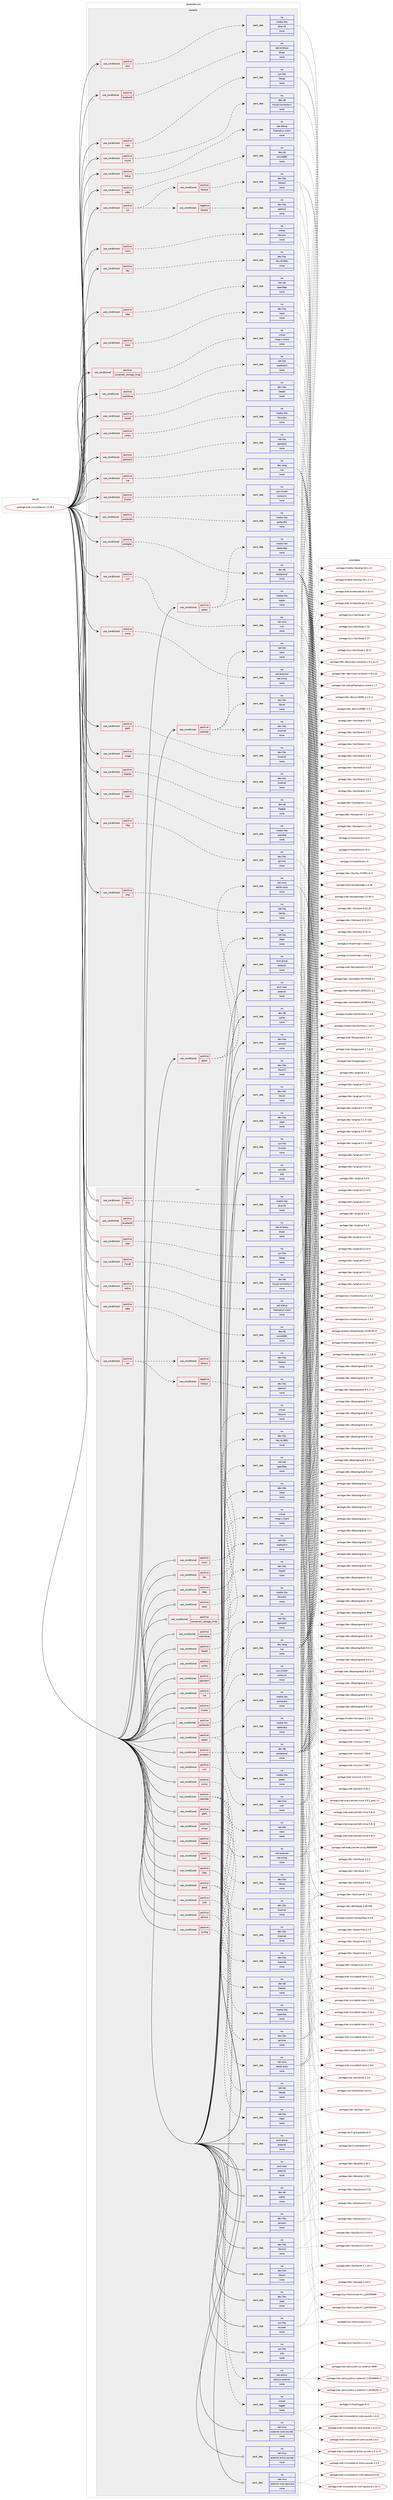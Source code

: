 digraph prolog {

# *************
# Graph options
# *************

newrank=true;
concentrate=true;
compound=true;
graph [rankdir=LR,fontname=Helvetica,fontsize=10,ranksep=1.5];#, ranksep=2.5, nodesep=0.2];
edge  [arrowhead=vee];
node  [fontname=Helvetica,fontsize=10];

# **********
# The ebuild
# **********

subgraph cluster_leftcol {
color=gray;
rank=same;
label=<<i>ebuild</i>>;
id [label="portage://net-misc/asterisk-13.29.1", color=red, width=4, href="../net-misc/asterisk-13.29.1.svg"];
}

# ****************
# The dependencies
# ****************

subgraph cluster_midcol {
color=gray;
label=<<i>dependencies</i>>;
subgraph cluster_compile {
fillcolor="#eeeeee";
style=filled;
label=<<i>compile</i>>;
subgraph cond15556 {
dependency75915 [label=<<TABLE BORDER="0" CELLBORDER="1" CELLSPACING="0" CELLPADDING="4"><TR><TD ROWSPAN="3" CELLPADDING="10">use_conditional</TD></TR><TR><TD>positive</TD></TR><TR><TD>alsa</TD></TR></TABLE>>, shape=none, color=red];
subgraph pack58903 {
dependency75916 [label=<<TABLE BORDER="0" CELLBORDER="1" CELLSPACING="0" CELLPADDING="4" WIDTH="220"><TR><TD ROWSPAN="6" CELLPADDING="30">pack_dep</TD></TR><TR><TD WIDTH="110">no</TD></TR><TR><TD>media-libs</TD></TR><TR><TD>alsa-lib</TD></TR><TR><TD>none</TD></TR><TR><TD></TD></TR></TABLE>>, shape=none, color=blue];
}
dependency75915:e -> dependency75916:w [weight=20,style="dashed",arrowhead="vee"];
}
id:e -> dependency75915:w [weight=20,style="solid",arrowhead="vee"];
subgraph cond15557 {
dependency75917 [label=<<TABLE BORDER="0" CELLBORDER="1" CELLSPACING="0" CELLPADDING="4"><TR><TD ROWSPAN="3" CELLPADDING="10">use_conditional</TD></TR><TR><TD>positive</TD></TR><TR><TD>bluetooth</TD></TR></TABLE>>, shape=none, color=red];
subgraph pack58904 {
dependency75918 [label=<<TABLE BORDER="0" CELLBORDER="1" CELLSPACING="0" CELLPADDING="4" WIDTH="220"><TR><TD ROWSPAN="6" CELLPADDING="30">pack_dep</TD></TR><TR><TD WIDTH="110">no</TD></TR><TR><TD>net-wireless</TD></TR><TR><TD>bluez</TD></TR><TR><TD>none</TD></TR><TR><TD></TD></TR></TABLE>>, shape=none, color=blue];
}
dependency75917:e -> dependency75918:w [weight=20,style="dashed",arrowhead="vee"];
}
id:e -> dependency75917:w [weight=20,style="solid",arrowhead="vee"];
subgraph cond15558 {
dependency75919 [label=<<TABLE BORDER="0" CELLBORDER="1" CELLSPACING="0" CELLPADDING="4"><TR><TD ROWSPAN="3" CELLPADDING="10">use_conditional</TD></TR><TR><TD>positive</TD></TR><TR><TD>calendar</TD></TR></TABLE>>, shape=none, color=red];
subgraph pack58905 {
dependency75920 [label=<<TABLE BORDER="0" CELLBORDER="1" CELLSPACING="0" CELLPADDING="4" WIDTH="220"><TR><TD ROWSPAN="6" CELLPADDING="30">pack_dep</TD></TR><TR><TD WIDTH="110">no</TD></TR><TR><TD>net-libs</TD></TR><TR><TD>neon</TD></TR><TR><TD>none</TD></TR><TR><TD></TD></TR></TABLE>>, shape=none, color=blue];
}
dependency75919:e -> dependency75920:w [weight=20,style="dashed",arrowhead="vee"];
subgraph pack58906 {
dependency75921 [label=<<TABLE BORDER="0" CELLBORDER="1" CELLSPACING="0" CELLPADDING="4" WIDTH="220"><TR><TD ROWSPAN="6" CELLPADDING="30">pack_dep</TD></TR><TR><TD WIDTH="110">no</TD></TR><TR><TD>dev-libs</TD></TR><TR><TD>libical</TD></TR><TR><TD>none</TD></TR><TR><TD></TD></TR></TABLE>>, shape=none, color=blue];
}
dependency75919:e -> dependency75921:w [weight=20,style="dashed",arrowhead="vee"];
subgraph pack58907 {
dependency75922 [label=<<TABLE BORDER="0" CELLBORDER="1" CELLSPACING="0" CELLPADDING="4" WIDTH="220"><TR><TD ROWSPAN="6" CELLPADDING="30">pack_dep</TD></TR><TR><TD WIDTH="110">no</TD></TR><TR><TD>dev-libs</TD></TR><TR><TD>iksemel</TD></TR><TR><TD>none</TD></TR><TR><TD></TD></TR></TABLE>>, shape=none, color=blue];
}
dependency75919:e -> dependency75922:w [weight=20,style="dashed",arrowhead="vee"];
}
id:e -> dependency75919:w [weight=20,style="solid",arrowhead="vee"];
subgraph cond15559 {
dependency75923 [label=<<TABLE BORDER="0" CELLBORDER="1" CELLSPACING="0" CELLPADDING="4"><TR><TD ROWSPAN="3" CELLPADDING="10">use_conditional</TD></TR><TR><TD>positive</TD></TR><TR><TD>caps</TD></TR></TABLE>>, shape=none, color=red];
subgraph pack58908 {
dependency75924 [label=<<TABLE BORDER="0" CELLBORDER="1" CELLSPACING="0" CELLPADDING="4" WIDTH="220"><TR><TD ROWSPAN="6" CELLPADDING="30">pack_dep</TD></TR><TR><TD WIDTH="110">no</TD></TR><TR><TD>sys-libs</TD></TR><TR><TD>libcap</TD></TR><TR><TD>none</TD></TR><TR><TD></TD></TR></TABLE>>, shape=none, color=blue];
}
dependency75923:e -> dependency75924:w [weight=20,style="dashed",arrowhead="vee"];
}
id:e -> dependency75923:w [weight=20,style="solid",arrowhead="vee"];
subgraph cond15560 {
dependency75925 [label=<<TABLE BORDER="0" CELLBORDER="1" CELLSPACING="0" CELLPADDING="4"><TR><TD ROWSPAN="3" CELLPADDING="10">use_conditional</TD></TR><TR><TD>positive</TD></TR><TR><TD>cluster</TD></TR></TABLE>>, shape=none, color=red];
subgraph pack58909 {
dependency75926 [label=<<TABLE BORDER="0" CELLBORDER="1" CELLSPACING="0" CELLPADDING="4" WIDTH="220"><TR><TD ROWSPAN="6" CELLPADDING="30">pack_dep</TD></TR><TR><TD WIDTH="110">no</TD></TR><TR><TD>sys-cluster</TD></TR><TR><TD>corosync</TD></TR><TR><TD>none</TD></TR><TR><TD></TD></TR></TABLE>>, shape=none, color=blue];
}
dependency75925:e -> dependency75926:w [weight=20,style="dashed",arrowhead="vee"];
}
id:e -> dependency75925:w [weight=20,style="solid",arrowhead="vee"];
subgraph cond15561 {
dependency75927 [label=<<TABLE BORDER="0" CELLBORDER="1" CELLSPACING="0" CELLPADDING="4"><TR><TD ROWSPAN="3" CELLPADDING="10">use_conditional</TD></TR><TR><TD>positive</TD></TR><TR><TD>curl</TD></TR></TABLE>>, shape=none, color=red];
subgraph pack58910 {
dependency75928 [label=<<TABLE BORDER="0" CELLBORDER="1" CELLSPACING="0" CELLPADDING="4" WIDTH="220"><TR><TD ROWSPAN="6" CELLPADDING="30">pack_dep</TD></TR><TR><TD WIDTH="110">no</TD></TR><TR><TD>net-misc</TD></TR><TR><TD>curl</TD></TR><TR><TD>none</TD></TR><TR><TD></TD></TR></TABLE>>, shape=none, color=blue];
}
dependency75927:e -> dependency75928:w [weight=20,style="dashed",arrowhead="vee"];
}
id:e -> dependency75927:w [weight=20,style="solid",arrowhead="vee"];
subgraph cond15562 {
dependency75929 [label=<<TABLE BORDER="0" CELLBORDER="1" CELLSPACING="0" CELLPADDING="4"><TR><TD ROWSPAN="3" CELLPADDING="10">use_conditional</TD></TR><TR><TD>positive</TD></TR><TR><TD>dahdi</TD></TR></TABLE>>, shape=none, color=red];
subgraph pack58911 {
dependency75930 [label=<<TABLE BORDER="0" CELLBORDER="1" CELLSPACING="0" CELLPADDING="4" WIDTH="220"><TR><TD ROWSPAN="6" CELLPADDING="30">pack_dep</TD></TR><TR><TD WIDTH="110">no</TD></TR><TR><TD>net-libs</TD></TR><TR><TD>libpri</TD></TR><TR><TD>none</TD></TR><TR><TD></TD></TR></TABLE>>, shape=none, color=blue];
}
dependency75929:e -> dependency75930:w [weight=20,style="dashed",arrowhead="vee"];
subgraph pack58912 {
dependency75931 [label=<<TABLE BORDER="0" CELLBORDER="1" CELLSPACING="0" CELLPADDING="4" WIDTH="220"><TR><TD ROWSPAN="6" CELLPADDING="30">pack_dep</TD></TR><TR><TD WIDTH="110">no</TD></TR><TR><TD>net-misc</TD></TR><TR><TD>dahdi-tools</TD></TR><TR><TD>none</TD></TR><TR><TD></TD></TR></TABLE>>, shape=none, color=blue];
}
dependency75929:e -> dependency75931:w [weight=20,style="dashed",arrowhead="vee"];
}
id:e -> dependency75929:w [weight=20,style="solid",arrowhead="vee"];
subgraph cond15563 {
dependency75932 [label=<<TABLE BORDER="0" CELLBORDER="1" CELLSPACING="0" CELLPADDING="4"><TR><TD ROWSPAN="3" CELLPADDING="10">use_conditional</TD></TR><TR><TD>positive</TD></TR><TR><TD>freetds</TD></TR></TABLE>>, shape=none, color=red];
subgraph pack58913 {
dependency75933 [label=<<TABLE BORDER="0" CELLBORDER="1" CELLSPACING="0" CELLPADDING="4" WIDTH="220"><TR><TD ROWSPAN="6" CELLPADDING="30">pack_dep</TD></TR><TR><TD WIDTH="110">no</TD></TR><TR><TD>dev-db</TD></TR><TR><TD>freetds</TD></TR><TR><TD>none</TD></TR><TR><TD></TD></TR></TABLE>>, shape=none, color=blue];
}
dependency75932:e -> dependency75933:w [weight=20,style="dashed",arrowhead="vee"];
}
id:e -> dependency75932:w [weight=20,style="solid",arrowhead="vee"];
subgraph cond15564 {
dependency75934 [label=<<TABLE BORDER="0" CELLBORDER="1" CELLSPACING="0" CELLPADDING="4"><TR><TD ROWSPAN="3" CELLPADDING="10">use_conditional</TD></TR><TR><TD>positive</TD></TR><TR><TD>gtalk</TD></TR></TABLE>>, shape=none, color=red];
subgraph pack58914 {
dependency75935 [label=<<TABLE BORDER="0" CELLBORDER="1" CELLSPACING="0" CELLPADDING="4" WIDTH="220"><TR><TD ROWSPAN="6" CELLPADDING="30">pack_dep</TD></TR><TR><TD WIDTH="110">no</TD></TR><TR><TD>dev-libs</TD></TR><TR><TD>iksemel</TD></TR><TR><TD>none</TD></TR><TR><TD></TD></TR></TABLE>>, shape=none, color=blue];
}
dependency75934:e -> dependency75935:w [weight=20,style="dashed",arrowhead="vee"];
}
id:e -> dependency75934:w [weight=20,style="solid",arrowhead="vee"];
subgraph cond15565 {
dependency75936 [label=<<TABLE BORDER="0" CELLBORDER="1" CELLSPACING="0" CELLPADDING="4"><TR><TD ROWSPAN="3" CELLPADDING="10">use_conditional</TD></TR><TR><TD>positive</TD></TR><TR><TD>http</TD></TR></TABLE>>, shape=none, color=red];
subgraph pack58915 {
dependency75937 [label=<<TABLE BORDER="0" CELLBORDER="1" CELLSPACING="0" CELLPADDING="4" WIDTH="220"><TR><TD ROWSPAN="6" CELLPADDING="30">pack_dep</TD></TR><TR><TD WIDTH="110">no</TD></TR><TR><TD>dev-libs</TD></TR><TR><TD>gmime</TD></TR><TR><TD>none</TD></TR><TR><TD></TD></TR></TABLE>>, shape=none, color=blue];
}
dependency75936:e -> dependency75937:w [weight=20,style="dashed",arrowhead="vee"];
}
id:e -> dependency75936:w [weight=20,style="solid",arrowhead="vee"];
subgraph cond15566 {
dependency75938 [label=<<TABLE BORDER="0" CELLBORDER="1" CELLSPACING="0" CELLPADDING="4"><TR><TD ROWSPAN="3" CELLPADDING="10">use_conditional</TD></TR><TR><TD>positive</TD></TR><TR><TD>iconv</TD></TR></TABLE>>, shape=none, color=red];
subgraph pack58916 {
dependency75939 [label=<<TABLE BORDER="0" CELLBORDER="1" CELLSPACING="0" CELLPADDING="4" WIDTH="220"><TR><TD ROWSPAN="6" CELLPADDING="30">pack_dep</TD></TR><TR><TD WIDTH="110">no</TD></TR><TR><TD>virtual</TD></TR><TR><TD>libiconv</TD></TR><TR><TD>none</TD></TR><TR><TD></TD></TR></TABLE>>, shape=none, color=blue];
}
dependency75938:e -> dependency75939:w [weight=20,style="dashed",arrowhead="vee"];
}
id:e -> dependency75938:w [weight=20,style="solid",arrowhead="vee"];
subgraph cond15567 {
dependency75940 [label=<<TABLE BORDER="0" CELLBORDER="1" CELLSPACING="0" CELLPADDING="4"><TR><TD ROWSPAN="3" CELLPADDING="10">use_conditional</TD></TR><TR><TD>positive</TD></TR><TR><TD>ilbc</TD></TR></TABLE>>, shape=none, color=red];
subgraph pack58917 {
dependency75941 [label=<<TABLE BORDER="0" CELLBORDER="1" CELLSPACING="0" CELLPADDING="4" WIDTH="220"><TR><TD ROWSPAN="6" CELLPADDING="30">pack_dep</TD></TR><TR><TD WIDTH="110">no</TD></TR><TR><TD>dev-libs</TD></TR><TR><TD>ilbc-rfc3951</TD></TR><TR><TD>none</TD></TR><TR><TD></TD></TR></TABLE>>, shape=none, color=blue];
}
dependency75940:e -> dependency75941:w [weight=20,style="dashed",arrowhead="vee"];
}
id:e -> dependency75940:w [weight=20,style="solid",arrowhead="vee"];
subgraph cond15568 {
dependency75942 [label=<<TABLE BORDER="0" CELLBORDER="1" CELLSPACING="0" CELLPADDING="4"><TR><TD ROWSPAN="3" CELLPADDING="10">use_conditional</TD></TR><TR><TD>positive</TD></TR><TR><TD>ldap</TD></TR></TABLE>>, shape=none, color=red];
subgraph pack58918 {
dependency75943 [label=<<TABLE BORDER="0" CELLBORDER="1" CELLSPACING="0" CELLPADDING="4" WIDTH="220"><TR><TD ROWSPAN="6" CELLPADDING="30">pack_dep</TD></TR><TR><TD WIDTH="110">no</TD></TR><TR><TD>net-nds</TD></TR><TR><TD>openldap</TD></TR><TR><TD>none</TD></TR><TR><TD></TD></TR></TABLE>>, shape=none, color=blue];
}
dependency75942:e -> dependency75943:w [weight=20,style="dashed",arrowhead="vee"];
}
id:e -> dependency75942:w [weight=20,style="solid",arrowhead="vee"];
subgraph cond15569 {
dependency75944 [label=<<TABLE BORDER="0" CELLBORDER="1" CELLSPACING="0" CELLPADDING="4"><TR><TD ROWSPAN="3" CELLPADDING="10">use_conditional</TD></TR><TR><TD>positive</TD></TR><TR><TD>libedit</TD></TR></TABLE>>, shape=none, color=red];
subgraph pack58919 {
dependency75945 [label=<<TABLE BORDER="0" CELLBORDER="1" CELLSPACING="0" CELLPADDING="4" WIDTH="220"><TR><TD ROWSPAN="6" CELLPADDING="30">pack_dep</TD></TR><TR><TD WIDTH="110">no</TD></TR><TR><TD>dev-libs</TD></TR><TR><TD>libedit</TD></TR><TR><TD>none</TD></TR><TR><TD></TD></TR></TABLE>>, shape=none, color=blue];
}
dependency75944:e -> dependency75945:w [weight=20,style="dashed",arrowhead="vee"];
}
id:e -> dependency75944:w [weight=20,style="solid",arrowhead="vee"];
subgraph cond15570 {
dependency75946 [label=<<TABLE BORDER="0" CELLBORDER="1" CELLSPACING="0" CELLPADDING="4"><TR><TD ROWSPAN="3" CELLPADDING="10">use_conditional</TD></TR><TR><TD>positive</TD></TR><TR><TD>lua</TD></TR></TABLE>>, shape=none, color=red];
subgraph pack58920 {
dependency75947 [label=<<TABLE BORDER="0" CELLBORDER="1" CELLSPACING="0" CELLPADDING="4" WIDTH="220"><TR><TD ROWSPAN="6" CELLPADDING="30">pack_dep</TD></TR><TR><TD WIDTH="110">no</TD></TR><TR><TD>dev-lang</TD></TR><TR><TD>lua</TD></TR><TR><TD>none</TD></TR><TR><TD></TD></TR></TABLE>>, shape=none, color=blue];
}
dependency75946:e -> dependency75947:w [weight=20,style="dashed",arrowhead="vee"];
}
id:e -> dependency75946:w [weight=20,style="solid",arrowhead="vee"];
subgraph cond15571 {
dependency75948 [label=<<TABLE BORDER="0" CELLBORDER="1" CELLSPACING="0" CELLPADDING="4"><TR><TD ROWSPAN="3" CELLPADDING="10">use_conditional</TD></TR><TR><TD>positive</TD></TR><TR><TD>mysql</TD></TR></TABLE>>, shape=none, color=red];
subgraph pack58921 {
dependency75949 [label=<<TABLE BORDER="0" CELLBORDER="1" CELLSPACING="0" CELLPADDING="4" WIDTH="220"><TR><TD ROWSPAN="6" CELLPADDING="30">pack_dep</TD></TR><TR><TD WIDTH="110">no</TD></TR><TR><TD>dev-db</TD></TR><TR><TD>mysql-connector-c</TD></TR><TR><TD>none</TD></TR><TR><TD></TD></TR></TABLE>>, shape=none, color=blue];
}
dependency75948:e -> dependency75949:w [weight=20,style="dashed",arrowhead="vee"];
}
id:e -> dependency75948:w [weight=20,style="solid",arrowhead="vee"];
subgraph cond15572 {
dependency75950 [label=<<TABLE BORDER="0" CELLBORDER="1" CELLSPACING="0" CELLPADDING="4"><TR><TD ROWSPAN="3" CELLPADDING="10">use_conditional</TD></TR><TR><TD>positive</TD></TR><TR><TD>newt</TD></TR></TABLE>>, shape=none, color=red];
subgraph pack58922 {
dependency75951 [label=<<TABLE BORDER="0" CELLBORDER="1" CELLSPACING="0" CELLPADDING="4" WIDTH="220"><TR><TD ROWSPAN="6" CELLPADDING="30">pack_dep</TD></TR><TR><TD WIDTH="110">no</TD></TR><TR><TD>dev-libs</TD></TR><TR><TD>newt</TD></TR><TR><TD>none</TD></TR><TR><TD></TD></TR></TABLE>>, shape=none, color=blue];
}
dependency75950:e -> dependency75951:w [weight=20,style="dashed",arrowhead="vee"];
}
id:e -> dependency75950:w [weight=20,style="solid",arrowhead="vee"];
subgraph cond15573 {
dependency75952 [label=<<TABLE BORDER="0" CELLBORDER="1" CELLSPACING="0" CELLPADDING="4"><TR><TD ROWSPAN="3" CELLPADDING="10">use_conditional</TD></TR><TR><TD>positive</TD></TR><TR><TD>odbc</TD></TR></TABLE>>, shape=none, color=red];
subgraph pack58923 {
dependency75953 [label=<<TABLE BORDER="0" CELLBORDER="1" CELLSPACING="0" CELLPADDING="4" WIDTH="220"><TR><TD ROWSPAN="6" CELLPADDING="30">pack_dep</TD></TR><TR><TD WIDTH="110">no</TD></TR><TR><TD>dev-db</TD></TR><TR><TD>unixODBC</TD></TR><TR><TD>none</TD></TR><TR><TD></TD></TR></TABLE>>, shape=none, color=blue];
}
dependency75952:e -> dependency75953:w [weight=20,style="dashed",arrowhead="vee"];
}
id:e -> dependency75952:w [weight=20,style="solid",arrowhead="vee"];
subgraph cond15574 {
dependency75954 [label=<<TABLE BORDER="0" CELLBORDER="1" CELLSPACING="0" CELLPADDING="4"><TR><TD ROWSPAN="3" CELLPADDING="10">use_conditional</TD></TR><TR><TD>positive</TD></TR><TR><TD>osplookup</TD></TR></TABLE>>, shape=none, color=red];
subgraph pack58924 {
dependency75955 [label=<<TABLE BORDER="0" CELLBORDER="1" CELLSPACING="0" CELLPADDING="4" WIDTH="220"><TR><TD ROWSPAN="6" CELLPADDING="30">pack_dep</TD></TR><TR><TD WIDTH="110">no</TD></TR><TR><TD>net-libs</TD></TR><TR><TD>osptoolkit</TD></TR><TR><TD>none</TD></TR><TR><TD></TD></TR></TABLE>>, shape=none, color=blue];
}
dependency75954:e -> dependency75955:w [weight=20,style="dashed",arrowhead="vee"];
}
id:e -> dependency75954:w [weight=20,style="solid",arrowhead="vee"];
subgraph cond15575 {
dependency75956 [label=<<TABLE BORDER="0" CELLBORDER="1" CELLSPACING="0" CELLPADDING="4"><TR><TD ROWSPAN="3" CELLPADDING="10">use_conditional</TD></TR><TR><TD>positive</TD></TR><TR><TD>pjproject</TD></TR></TABLE>>, shape=none, color=red];
subgraph pack58925 {
dependency75957 [label=<<TABLE BORDER="0" CELLBORDER="1" CELLSPACING="0" CELLPADDING="4" WIDTH="220"><TR><TD ROWSPAN="6" CELLPADDING="30">pack_dep</TD></TR><TR><TD WIDTH="110">no</TD></TR><TR><TD>net-libs</TD></TR><TR><TD>pjproject</TD></TR><TR><TD>none</TD></TR><TR><TD></TD></TR></TABLE>>, shape=none, color=blue];
}
dependency75956:e -> dependency75957:w [weight=20,style="dashed",arrowhead="vee"];
}
id:e -> dependency75956:w [weight=20,style="solid",arrowhead="vee"];
subgraph cond15576 {
dependency75958 [label=<<TABLE BORDER="0" CELLBORDER="1" CELLSPACING="0" CELLPADDING="4"><TR><TD ROWSPAN="3" CELLPADDING="10">use_conditional</TD></TR><TR><TD>positive</TD></TR><TR><TD>portaudio</TD></TR></TABLE>>, shape=none, color=red];
subgraph pack58926 {
dependency75959 [label=<<TABLE BORDER="0" CELLBORDER="1" CELLSPACING="0" CELLPADDING="4" WIDTH="220"><TR><TD ROWSPAN="6" CELLPADDING="30">pack_dep</TD></TR><TR><TD WIDTH="110">no</TD></TR><TR><TD>media-libs</TD></TR><TR><TD>portaudio</TD></TR><TR><TD>none</TD></TR><TR><TD></TD></TR></TABLE>>, shape=none, color=blue];
}
dependency75958:e -> dependency75959:w [weight=20,style="dashed",arrowhead="vee"];
}
id:e -> dependency75958:w [weight=20,style="solid",arrowhead="vee"];
subgraph cond15577 {
dependency75960 [label=<<TABLE BORDER="0" CELLBORDER="1" CELLSPACING="0" CELLPADDING="4"><TR><TD ROWSPAN="3" CELLPADDING="10">use_conditional</TD></TR><TR><TD>positive</TD></TR><TR><TD>postgres</TD></TR></TABLE>>, shape=none, color=red];
subgraph pack58927 {
dependency75961 [label=<<TABLE BORDER="0" CELLBORDER="1" CELLSPACING="0" CELLPADDING="4" WIDTH="220"><TR><TD ROWSPAN="6" CELLPADDING="30">pack_dep</TD></TR><TR><TD WIDTH="110">no</TD></TR><TR><TD>dev-db</TD></TR><TR><TD>postgresql</TD></TR><TR><TD>none</TD></TR><TR><TD></TD></TR></TABLE>>, shape=none, color=blue];
}
dependency75960:e -> dependency75961:w [weight=20,style="dashed",arrowhead="vee"];
}
id:e -> dependency75960:w [weight=20,style="solid",arrowhead="vee"];
subgraph cond15578 {
dependency75962 [label=<<TABLE BORDER="0" CELLBORDER="1" CELLSPACING="0" CELLPADDING="4"><TR><TD ROWSPAN="3" CELLPADDING="10">use_conditional</TD></TR><TR><TD>positive</TD></TR><TR><TD>radius</TD></TR></TABLE>>, shape=none, color=red];
subgraph pack58928 {
dependency75963 [label=<<TABLE BORDER="0" CELLBORDER="1" CELLSPACING="0" CELLPADDING="4" WIDTH="220"><TR><TD ROWSPAN="6" CELLPADDING="30">pack_dep</TD></TR><TR><TD WIDTH="110">no</TD></TR><TR><TD>net-dialup</TD></TR><TR><TD>freeradius-client</TD></TR><TR><TD>none</TD></TR><TR><TD></TD></TR></TABLE>>, shape=none, color=blue];
}
dependency75962:e -> dependency75963:w [weight=20,style="dashed",arrowhead="vee"];
}
id:e -> dependency75962:w [weight=20,style="solid",arrowhead="vee"];
subgraph cond15579 {
dependency75964 [label=<<TABLE BORDER="0" CELLBORDER="1" CELLSPACING="0" CELLPADDING="4"><TR><TD ROWSPAN="3" CELLPADDING="10">use_conditional</TD></TR><TR><TD>positive</TD></TR><TR><TD>snmp</TD></TR></TABLE>>, shape=none, color=red];
subgraph pack58929 {
dependency75965 [label=<<TABLE BORDER="0" CELLBORDER="1" CELLSPACING="0" CELLPADDING="4" WIDTH="220"><TR><TD ROWSPAN="6" CELLPADDING="30">pack_dep</TD></TR><TR><TD WIDTH="110">no</TD></TR><TR><TD>net-analyzer</TD></TR><TR><TD>net-snmp</TD></TR><TR><TD>none</TD></TR><TR><TD></TD></TR></TABLE>>, shape=none, color=blue];
}
dependency75964:e -> dependency75965:w [weight=20,style="dashed",arrowhead="vee"];
}
id:e -> dependency75964:w [weight=20,style="solid",arrowhead="vee"];
subgraph cond15580 {
dependency75966 [label=<<TABLE BORDER="0" CELLBORDER="1" CELLSPACING="0" CELLPADDING="4"><TR><TD ROWSPAN="3" CELLPADDING="10">use_conditional</TD></TR><TR><TD>positive</TD></TR><TR><TD>span</TD></TR></TABLE>>, shape=none, color=red];
subgraph pack58930 {
dependency75967 [label=<<TABLE BORDER="0" CELLBORDER="1" CELLSPACING="0" CELLPADDING="4" WIDTH="220"><TR><TD ROWSPAN="6" CELLPADDING="30">pack_dep</TD></TR><TR><TD WIDTH="110">no</TD></TR><TR><TD>media-libs</TD></TR><TR><TD>spandsp</TD></TR><TR><TD>none</TD></TR><TR><TD></TD></TR></TABLE>>, shape=none, color=blue];
}
dependency75966:e -> dependency75967:w [weight=20,style="dashed",arrowhead="vee"];
}
id:e -> dependency75966:w [weight=20,style="solid",arrowhead="vee"];
subgraph cond15581 {
dependency75968 [label=<<TABLE BORDER="0" CELLBORDER="1" CELLSPACING="0" CELLPADDING="4"><TR><TD ROWSPAN="3" CELLPADDING="10">use_conditional</TD></TR><TR><TD>positive</TD></TR><TR><TD>speex</TD></TR></TABLE>>, shape=none, color=red];
subgraph pack58931 {
dependency75969 [label=<<TABLE BORDER="0" CELLBORDER="1" CELLSPACING="0" CELLPADDING="4" WIDTH="220"><TR><TD ROWSPAN="6" CELLPADDING="30">pack_dep</TD></TR><TR><TD WIDTH="110">no</TD></TR><TR><TD>media-libs</TD></TR><TR><TD>speex</TD></TR><TR><TD>none</TD></TR><TR><TD></TD></TR></TABLE>>, shape=none, color=blue];
}
dependency75968:e -> dependency75969:w [weight=20,style="dashed",arrowhead="vee"];
subgraph pack58932 {
dependency75970 [label=<<TABLE BORDER="0" CELLBORDER="1" CELLSPACING="0" CELLPADDING="4" WIDTH="220"><TR><TD ROWSPAN="6" CELLPADDING="30">pack_dep</TD></TR><TR><TD WIDTH="110">no</TD></TR><TR><TD>media-libs</TD></TR><TR><TD>speexdsp</TD></TR><TR><TD>none</TD></TR><TR><TD></TD></TR></TABLE>>, shape=none, color=blue];
}
dependency75968:e -> dependency75970:w [weight=20,style="dashed",arrowhead="vee"];
}
id:e -> dependency75968:w [weight=20,style="solid",arrowhead="vee"];
subgraph cond15582 {
dependency75971 [label=<<TABLE BORDER="0" CELLBORDER="1" CELLSPACING="0" CELLPADDING="4"><TR><TD ROWSPAN="3" CELLPADDING="10">use_conditional</TD></TR><TR><TD>positive</TD></TR><TR><TD>srtp</TD></TR></TABLE>>, shape=none, color=red];
subgraph pack58933 {
dependency75972 [label=<<TABLE BORDER="0" CELLBORDER="1" CELLSPACING="0" CELLPADDING="4" WIDTH="220"><TR><TD ROWSPAN="6" CELLPADDING="30">pack_dep</TD></TR><TR><TD WIDTH="110">no</TD></TR><TR><TD>net-libs</TD></TR><TR><TD>libsrtp</TD></TR><TR><TD>none</TD></TR><TR><TD></TD></TR></TABLE>>, shape=none, color=blue];
}
dependency75971:e -> dependency75972:w [weight=20,style="dashed",arrowhead="vee"];
}
id:e -> dependency75971:w [weight=20,style="solid",arrowhead="vee"];
subgraph cond15583 {
dependency75973 [label=<<TABLE BORDER="0" CELLBORDER="1" CELLSPACING="0" CELLPADDING="4"><TR><TD ROWSPAN="3" CELLPADDING="10">use_conditional</TD></TR><TR><TD>positive</TD></TR><TR><TD>ssl</TD></TR></TABLE>>, shape=none, color=red];
subgraph cond15584 {
dependency75974 [label=<<TABLE BORDER="0" CELLBORDER="1" CELLSPACING="0" CELLPADDING="4"><TR><TD ROWSPAN="3" CELLPADDING="10">use_conditional</TD></TR><TR><TD>negative</TD></TR><TR><TD>libressl</TD></TR></TABLE>>, shape=none, color=red];
subgraph pack58934 {
dependency75975 [label=<<TABLE BORDER="0" CELLBORDER="1" CELLSPACING="0" CELLPADDING="4" WIDTH="220"><TR><TD ROWSPAN="6" CELLPADDING="30">pack_dep</TD></TR><TR><TD WIDTH="110">no</TD></TR><TR><TD>dev-libs</TD></TR><TR><TD>openssl</TD></TR><TR><TD>none</TD></TR><TR><TD></TD></TR></TABLE>>, shape=none, color=blue];
}
dependency75974:e -> dependency75975:w [weight=20,style="dashed",arrowhead="vee"];
}
dependency75973:e -> dependency75974:w [weight=20,style="dashed",arrowhead="vee"];
subgraph cond15585 {
dependency75976 [label=<<TABLE BORDER="0" CELLBORDER="1" CELLSPACING="0" CELLPADDING="4"><TR><TD ROWSPAN="3" CELLPADDING="10">use_conditional</TD></TR><TR><TD>positive</TD></TR><TR><TD>libressl</TD></TR></TABLE>>, shape=none, color=red];
subgraph pack58935 {
dependency75977 [label=<<TABLE BORDER="0" CELLBORDER="1" CELLSPACING="0" CELLPADDING="4" WIDTH="220"><TR><TD ROWSPAN="6" CELLPADDING="30">pack_dep</TD></TR><TR><TD WIDTH="110">no</TD></TR><TR><TD>dev-libs</TD></TR><TR><TD>libressl</TD></TR><TR><TD>none</TD></TR><TR><TD></TD></TR></TABLE>>, shape=none, color=blue];
}
dependency75976:e -> dependency75977:w [weight=20,style="dashed",arrowhead="vee"];
}
dependency75973:e -> dependency75976:w [weight=20,style="dashed",arrowhead="vee"];
}
id:e -> dependency75973:w [weight=20,style="solid",arrowhead="vee"];
subgraph cond15586 {
dependency75978 [label=<<TABLE BORDER="0" CELLBORDER="1" CELLSPACING="0" CELLPADDING="4"><TR><TD ROWSPAN="3" CELLPADDING="10">use_conditional</TD></TR><TR><TD>positive</TD></TR><TR><TD>voicemail_storage_imap</TD></TR></TABLE>>, shape=none, color=red];
subgraph pack58936 {
dependency75979 [label=<<TABLE BORDER="0" CELLBORDER="1" CELLSPACING="0" CELLPADDING="4" WIDTH="220"><TR><TD ROWSPAN="6" CELLPADDING="30">pack_dep</TD></TR><TR><TD WIDTH="110">no</TD></TR><TR><TD>virtual</TD></TR><TR><TD>imap-c-client</TD></TR><TR><TD>none</TD></TR><TR><TD></TD></TR></TABLE>>, shape=none, color=blue];
}
dependency75978:e -> dependency75979:w [weight=20,style="dashed",arrowhead="vee"];
}
id:e -> dependency75978:w [weight=20,style="solid",arrowhead="vee"];
subgraph cond15587 {
dependency75980 [label=<<TABLE BORDER="0" CELLBORDER="1" CELLSPACING="0" CELLPADDING="4"><TR><TD ROWSPAN="3" CELLPADDING="10">use_conditional</TD></TR><TR><TD>positive</TD></TR><TR><TD>vorbis</TD></TR></TABLE>>, shape=none, color=red];
subgraph pack58937 {
dependency75981 [label=<<TABLE BORDER="0" CELLBORDER="1" CELLSPACING="0" CELLPADDING="4" WIDTH="220"><TR><TD ROWSPAN="6" CELLPADDING="30">pack_dep</TD></TR><TR><TD WIDTH="110">no</TD></TR><TR><TD>media-libs</TD></TR><TR><TD>libvorbis</TD></TR><TR><TD>none</TD></TR><TR><TD></TD></TR></TABLE>>, shape=none, color=blue];
}
dependency75980:e -> dependency75981:w [weight=20,style="dashed",arrowhead="vee"];
}
id:e -> dependency75980:w [weight=20,style="solid",arrowhead="vee"];
subgraph cond15588 {
dependency75982 [label=<<TABLE BORDER="0" CELLBORDER="1" CELLSPACING="0" CELLPADDING="4"><TR><TD ROWSPAN="3" CELLPADDING="10">use_conditional</TD></TR><TR><TD>positive</TD></TR><TR><TD>xmpp</TD></TR></TABLE>>, shape=none, color=red];
subgraph pack58938 {
dependency75983 [label=<<TABLE BORDER="0" CELLBORDER="1" CELLSPACING="0" CELLPADDING="4" WIDTH="220"><TR><TD ROWSPAN="6" CELLPADDING="30">pack_dep</TD></TR><TR><TD WIDTH="110">no</TD></TR><TR><TD>dev-libs</TD></TR><TR><TD>iksemel</TD></TR><TR><TD>none</TD></TR><TR><TD></TD></TR></TABLE>>, shape=none, color=blue];
}
dependency75982:e -> dependency75983:w [weight=20,style="dashed",arrowhead="vee"];
}
id:e -> dependency75982:w [weight=20,style="solid",arrowhead="vee"];
subgraph pack58939 {
dependency75984 [label=<<TABLE BORDER="0" CELLBORDER="1" CELLSPACING="0" CELLPADDING="4" WIDTH="220"><TR><TD ROWSPAN="6" CELLPADDING="30">pack_dep</TD></TR><TR><TD WIDTH="110">no</TD></TR><TR><TD>acct-group</TD></TR><TR><TD>asterisk</TD></TR><TR><TD>none</TD></TR><TR><TD></TD></TR></TABLE>>, shape=none, color=blue];
}
id:e -> dependency75984:w [weight=20,style="solid",arrowhead="vee"];
subgraph pack58940 {
dependency75985 [label=<<TABLE BORDER="0" CELLBORDER="1" CELLSPACING="0" CELLPADDING="4" WIDTH="220"><TR><TD ROWSPAN="6" CELLPADDING="30">pack_dep</TD></TR><TR><TD WIDTH="110">no</TD></TR><TR><TD>acct-user</TD></TR><TR><TD>asterisk</TD></TR><TR><TD>none</TD></TR><TR><TD></TD></TR></TABLE>>, shape=none, color=blue];
}
id:e -> dependency75985:w [weight=20,style="solid",arrowhead="vee"];
subgraph pack58941 {
dependency75986 [label=<<TABLE BORDER="0" CELLBORDER="1" CELLSPACING="0" CELLPADDING="4" WIDTH="220"><TR><TD ROWSPAN="6" CELLPADDING="30">pack_dep</TD></TR><TR><TD WIDTH="110">no</TD></TR><TR><TD>dev-db</TD></TR><TR><TD>sqlite</TD></TR><TR><TD>none</TD></TR><TR><TD></TD></TR></TABLE>>, shape=none, color=blue];
}
id:e -> dependency75986:w [weight=20,style="solid",arrowhead="vee"];
subgraph pack58942 {
dependency75987 [label=<<TABLE BORDER="0" CELLBORDER="1" CELLSPACING="0" CELLPADDING="4" WIDTH="220"><TR><TD ROWSPAN="6" CELLPADDING="30">pack_dep</TD></TR><TR><TD WIDTH="110">no</TD></TR><TR><TD>dev-libs</TD></TR><TR><TD>jansson</TD></TR><TR><TD>none</TD></TR><TR><TD></TD></TR></TABLE>>, shape=none, color=blue];
}
id:e -> dependency75987:w [weight=20,style="solid",arrowhead="vee"];
subgraph pack58943 {
dependency75988 [label=<<TABLE BORDER="0" CELLBORDER="1" CELLSPACING="0" CELLPADDING="4" WIDTH="220"><TR><TD ROWSPAN="6" CELLPADDING="30">pack_dep</TD></TR><TR><TD WIDTH="110">no</TD></TR><TR><TD>dev-libs</TD></TR><TR><TD>libxml2</TD></TR><TR><TD>none</TD></TR><TR><TD></TD></TR></TABLE>>, shape=none, color=blue];
}
id:e -> dependency75988:w [weight=20,style="solid",arrowhead="vee"];
subgraph pack58944 {
dependency75989 [label=<<TABLE BORDER="0" CELLBORDER="1" CELLSPACING="0" CELLPADDING="4" WIDTH="220"><TR><TD ROWSPAN="6" CELLPADDING="30">pack_dep</TD></TR><TR><TD WIDTH="110">no</TD></TR><TR><TD>dev-libs</TD></TR><TR><TD>libxslt</TD></TR><TR><TD>none</TD></TR><TR><TD></TD></TR></TABLE>>, shape=none, color=blue];
}
id:e -> dependency75989:w [weight=20,style="solid",arrowhead="vee"];
subgraph pack58945 {
dependency75990 [label=<<TABLE BORDER="0" CELLBORDER="1" CELLSPACING="0" CELLPADDING="4" WIDTH="220"><TR><TD ROWSPAN="6" CELLPADDING="30">pack_dep</TD></TR><TR><TD WIDTH="110">no</TD></TR><TR><TD>dev-libs</TD></TR><TR><TD>popt</TD></TR><TR><TD>none</TD></TR><TR><TD></TD></TR></TABLE>>, shape=none, color=blue];
}
id:e -> dependency75990:w [weight=20,style="solid",arrowhead="vee"];
subgraph pack58946 {
dependency75991 [label=<<TABLE BORDER="0" CELLBORDER="1" CELLSPACING="0" CELLPADDING="4" WIDTH="220"><TR><TD ROWSPAN="6" CELLPADDING="30">pack_dep</TD></TR><TR><TD WIDTH="110">no</TD></TR><TR><TD>sys-libs</TD></TR><TR><TD>ncurses</TD></TR><TR><TD>none</TD></TR><TR><TD></TD></TR></TABLE>>, shape=none, color=blue];
}
id:e -> dependency75991:w [weight=20,style="solid",arrowhead="vee"];
subgraph pack58947 {
dependency75992 [label=<<TABLE BORDER="0" CELLBORDER="1" CELLSPACING="0" CELLPADDING="4" WIDTH="220"><TR><TD ROWSPAN="6" CELLPADDING="30">pack_dep</TD></TR><TR><TD WIDTH="110">no</TD></TR><TR><TD>sys-libs</TD></TR><TR><TD>zlib</TD></TR><TR><TD>none</TD></TR><TR><TD></TD></TR></TABLE>>, shape=none, color=blue];
}
id:e -> dependency75992:w [weight=20,style="solid",arrowhead="vee"];
}
subgraph cluster_compileandrun {
fillcolor="#eeeeee";
style=filled;
label=<<i>compile and run</i>>;
}
subgraph cluster_run {
fillcolor="#eeeeee";
style=filled;
label=<<i>run</i>>;
subgraph cond15589 {
dependency75993 [label=<<TABLE BORDER="0" CELLBORDER="1" CELLSPACING="0" CELLPADDING="4"><TR><TD ROWSPAN="3" CELLPADDING="10">use_conditional</TD></TR><TR><TD>positive</TD></TR><TR><TD>alsa</TD></TR></TABLE>>, shape=none, color=red];
subgraph pack58948 {
dependency75994 [label=<<TABLE BORDER="0" CELLBORDER="1" CELLSPACING="0" CELLPADDING="4" WIDTH="220"><TR><TD ROWSPAN="6" CELLPADDING="30">pack_dep</TD></TR><TR><TD WIDTH="110">no</TD></TR><TR><TD>media-libs</TD></TR><TR><TD>alsa-lib</TD></TR><TR><TD>none</TD></TR><TR><TD></TD></TR></TABLE>>, shape=none, color=blue];
}
dependency75993:e -> dependency75994:w [weight=20,style="dashed",arrowhead="vee"];
}
id:e -> dependency75993:w [weight=20,style="solid",arrowhead="odot"];
subgraph cond15590 {
dependency75995 [label=<<TABLE BORDER="0" CELLBORDER="1" CELLSPACING="0" CELLPADDING="4"><TR><TD ROWSPAN="3" CELLPADDING="10">use_conditional</TD></TR><TR><TD>positive</TD></TR><TR><TD>bluetooth</TD></TR></TABLE>>, shape=none, color=red];
subgraph pack58949 {
dependency75996 [label=<<TABLE BORDER="0" CELLBORDER="1" CELLSPACING="0" CELLPADDING="4" WIDTH="220"><TR><TD ROWSPAN="6" CELLPADDING="30">pack_dep</TD></TR><TR><TD WIDTH="110">no</TD></TR><TR><TD>net-wireless</TD></TR><TR><TD>bluez</TD></TR><TR><TD>none</TD></TR><TR><TD></TD></TR></TABLE>>, shape=none, color=blue];
}
dependency75995:e -> dependency75996:w [weight=20,style="dashed",arrowhead="vee"];
}
id:e -> dependency75995:w [weight=20,style="solid",arrowhead="odot"];
subgraph cond15591 {
dependency75997 [label=<<TABLE BORDER="0" CELLBORDER="1" CELLSPACING="0" CELLPADDING="4"><TR><TD ROWSPAN="3" CELLPADDING="10">use_conditional</TD></TR><TR><TD>positive</TD></TR><TR><TD>calendar</TD></TR></TABLE>>, shape=none, color=red];
subgraph pack58950 {
dependency75998 [label=<<TABLE BORDER="0" CELLBORDER="1" CELLSPACING="0" CELLPADDING="4" WIDTH="220"><TR><TD ROWSPAN="6" CELLPADDING="30">pack_dep</TD></TR><TR><TD WIDTH="110">no</TD></TR><TR><TD>net-libs</TD></TR><TR><TD>neon</TD></TR><TR><TD>none</TD></TR><TR><TD></TD></TR></TABLE>>, shape=none, color=blue];
}
dependency75997:e -> dependency75998:w [weight=20,style="dashed",arrowhead="vee"];
subgraph pack58951 {
dependency75999 [label=<<TABLE BORDER="0" CELLBORDER="1" CELLSPACING="0" CELLPADDING="4" WIDTH="220"><TR><TD ROWSPAN="6" CELLPADDING="30">pack_dep</TD></TR><TR><TD WIDTH="110">no</TD></TR><TR><TD>dev-libs</TD></TR><TR><TD>libical</TD></TR><TR><TD>none</TD></TR><TR><TD></TD></TR></TABLE>>, shape=none, color=blue];
}
dependency75997:e -> dependency75999:w [weight=20,style="dashed",arrowhead="vee"];
subgraph pack58952 {
dependency76000 [label=<<TABLE BORDER="0" CELLBORDER="1" CELLSPACING="0" CELLPADDING="4" WIDTH="220"><TR><TD ROWSPAN="6" CELLPADDING="30">pack_dep</TD></TR><TR><TD WIDTH="110">no</TD></TR><TR><TD>dev-libs</TD></TR><TR><TD>iksemel</TD></TR><TR><TD>none</TD></TR><TR><TD></TD></TR></TABLE>>, shape=none, color=blue];
}
dependency75997:e -> dependency76000:w [weight=20,style="dashed",arrowhead="vee"];
}
id:e -> dependency75997:w [weight=20,style="solid",arrowhead="odot"];
subgraph cond15592 {
dependency76001 [label=<<TABLE BORDER="0" CELLBORDER="1" CELLSPACING="0" CELLPADDING="4"><TR><TD ROWSPAN="3" CELLPADDING="10">use_conditional</TD></TR><TR><TD>positive</TD></TR><TR><TD>caps</TD></TR></TABLE>>, shape=none, color=red];
subgraph pack58953 {
dependency76002 [label=<<TABLE BORDER="0" CELLBORDER="1" CELLSPACING="0" CELLPADDING="4" WIDTH="220"><TR><TD ROWSPAN="6" CELLPADDING="30">pack_dep</TD></TR><TR><TD WIDTH="110">no</TD></TR><TR><TD>sys-libs</TD></TR><TR><TD>libcap</TD></TR><TR><TD>none</TD></TR><TR><TD></TD></TR></TABLE>>, shape=none, color=blue];
}
dependency76001:e -> dependency76002:w [weight=20,style="dashed",arrowhead="vee"];
}
id:e -> dependency76001:w [weight=20,style="solid",arrowhead="odot"];
subgraph cond15593 {
dependency76003 [label=<<TABLE BORDER="0" CELLBORDER="1" CELLSPACING="0" CELLPADDING="4"><TR><TD ROWSPAN="3" CELLPADDING="10">use_conditional</TD></TR><TR><TD>positive</TD></TR><TR><TD>cluster</TD></TR></TABLE>>, shape=none, color=red];
subgraph pack58954 {
dependency76004 [label=<<TABLE BORDER="0" CELLBORDER="1" CELLSPACING="0" CELLPADDING="4" WIDTH="220"><TR><TD ROWSPAN="6" CELLPADDING="30">pack_dep</TD></TR><TR><TD WIDTH="110">no</TD></TR><TR><TD>sys-cluster</TD></TR><TR><TD>corosync</TD></TR><TR><TD>none</TD></TR><TR><TD></TD></TR></TABLE>>, shape=none, color=blue];
}
dependency76003:e -> dependency76004:w [weight=20,style="dashed",arrowhead="vee"];
}
id:e -> dependency76003:w [weight=20,style="solid",arrowhead="odot"];
subgraph cond15594 {
dependency76005 [label=<<TABLE BORDER="0" CELLBORDER="1" CELLSPACING="0" CELLPADDING="4"><TR><TD ROWSPAN="3" CELLPADDING="10">use_conditional</TD></TR><TR><TD>positive</TD></TR><TR><TD>curl</TD></TR></TABLE>>, shape=none, color=red];
subgraph pack58955 {
dependency76006 [label=<<TABLE BORDER="0" CELLBORDER="1" CELLSPACING="0" CELLPADDING="4" WIDTH="220"><TR><TD ROWSPAN="6" CELLPADDING="30">pack_dep</TD></TR><TR><TD WIDTH="110">no</TD></TR><TR><TD>net-misc</TD></TR><TR><TD>curl</TD></TR><TR><TD>none</TD></TR><TR><TD></TD></TR></TABLE>>, shape=none, color=blue];
}
dependency76005:e -> dependency76006:w [weight=20,style="dashed",arrowhead="vee"];
}
id:e -> dependency76005:w [weight=20,style="solid",arrowhead="odot"];
subgraph cond15595 {
dependency76007 [label=<<TABLE BORDER="0" CELLBORDER="1" CELLSPACING="0" CELLPADDING="4"><TR><TD ROWSPAN="3" CELLPADDING="10">use_conditional</TD></TR><TR><TD>positive</TD></TR><TR><TD>dahdi</TD></TR></TABLE>>, shape=none, color=red];
subgraph pack58956 {
dependency76008 [label=<<TABLE BORDER="0" CELLBORDER="1" CELLSPACING="0" CELLPADDING="4" WIDTH="220"><TR><TD ROWSPAN="6" CELLPADDING="30">pack_dep</TD></TR><TR><TD WIDTH="110">no</TD></TR><TR><TD>net-libs</TD></TR><TR><TD>libpri</TD></TR><TR><TD>none</TD></TR><TR><TD></TD></TR></TABLE>>, shape=none, color=blue];
}
dependency76007:e -> dependency76008:w [weight=20,style="dashed",arrowhead="vee"];
subgraph pack58957 {
dependency76009 [label=<<TABLE BORDER="0" CELLBORDER="1" CELLSPACING="0" CELLPADDING="4" WIDTH="220"><TR><TD ROWSPAN="6" CELLPADDING="30">pack_dep</TD></TR><TR><TD WIDTH="110">no</TD></TR><TR><TD>net-misc</TD></TR><TR><TD>dahdi-tools</TD></TR><TR><TD>none</TD></TR><TR><TD></TD></TR></TABLE>>, shape=none, color=blue];
}
dependency76007:e -> dependency76009:w [weight=20,style="dashed",arrowhead="vee"];
}
id:e -> dependency76007:w [weight=20,style="solid",arrowhead="odot"];
subgraph cond15596 {
dependency76010 [label=<<TABLE BORDER="0" CELLBORDER="1" CELLSPACING="0" CELLPADDING="4"><TR><TD ROWSPAN="3" CELLPADDING="10">use_conditional</TD></TR><TR><TD>positive</TD></TR><TR><TD>freetds</TD></TR></TABLE>>, shape=none, color=red];
subgraph pack58958 {
dependency76011 [label=<<TABLE BORDER="0" CELLBORDER="1" CELLSPACING="0" CELLPADDING="4" WIDTH="220"><TR><TD ROWSPAN="6" CELLPADDING="30">pack_dep</TD></TR><TR><TD WIDTH="110">no</TD></TR><TR><TD>dev-db</TD></TR><TR><TD>freetds</TD></TR><TR><TD>none</TD></TR><TR><TD></TD></TR></TABLE>>, shape=none, color=blue];
}
dependency76010:e -> dependency76011:w [weight=20,style="dashed",arrowhead="vee"];
}
id:e -> dependency76010:w [weight=20,style="solid",arrowhead="odot"];
subgraph cond15597 {
dependency76012 [label=<<TABLE BORDER="0" CELLBORDER="1" CELLSPACING="0" CELLPADDING="4"><TR><TD ROWSPAN="3" CELLPADDING="10">use_conditional</TD></TR><TR><TD>positive</TD></TR><TR><TD>gtalk</TD></TR></TABLE>>, shape=none, color=red];
subgraph pack58959 {
dependency76013 [label=<<TABLE BORDER="0" CELLBORDER="1" CELLSPACING="0" CELLPADDING="4" WIDTH="220"><TR><TD ROWSPAN="6" CELLPADDING="30">pack_dep</TD></TR><TR><TD WIDTH="110">no</TD></TR><TR><TD>dev-libs</TD></TR><TR><TD>iksemel</TD></TR><TR><TD>none</TD></TR><TR><TD></TD></TR></TABLE>>, shape=none, color=blue];
}
dependency76012:e -> dependency76013:w [weight=20,style="dashed",arrowhead="vee"];
}
id:e -> dependency76012:w [weight=20,style="solid",arrowhead="odot"];
subgraph cond15598 {
dependency76014 [label=<<TABLE BORDER="0" CELLBORDER="1" CELLSPACING="0" CELLPADDING="4"><TR><TD ROWSPAN="3" CELLPADDING="10">use_conditional</TD></TR><TR><TD>positive</TD></TR><TR><TD>http</TD></TR></TABLE>>, shape=none, color=red];
subgraph pack58960 {
dependency76015 [label=<<TABLE BORDER="0" CELLBORDER="1" CELLSPACING="0" CELLPADDING="4" WIDTH="220"><TR><TD ROWSPAN="6" CELLPADDING="30">pack_dep</TD></TR><TR><TD WIDTH="110">no</TD></TR><TR><TD>dev-libs</TD></TR><TR><TD>gmime</TD></TR><TR><TD>none</TD></TR><TR><TD></TD></TR></TABLE>>, shape=none, color=blue];
}
dependency76014:e -> dependency76015:w [weight=20,style="dashed",arrowhead="vee"];
}
id:e -> dependency76014:w [weight=20,style="solid",arrowhead="odot"];
subgraph cond15599 {
dependency76016 [label=<<TABLE BORDER="0" CELLBORDER="1" CELLSPACING="0" CELLPADDING="4"><TR><TD ROWSPAN="3" CELLPADDING="10">use_conditional</TD></TR><TR><TD>positive</TD></TR><TR><TD>iconv</TD></TR></TABLE>>, shape=none, color=red];
subgraph pack58961 {
dependency76017 [label=<<TABLE BORDER="0" CELLBORDER="1" CELLSPACING="0" CELLPADDING="4" WIDTH="220"><TR><TD ROWSPAN="6" CELLPADDING="30">pack_dep</TD></TR><TR><TD WIDTH="110">no</TD></TR><TR><TD>virtual</TD></TR><TR><TD>libiconv</TD></TR><TR><TD>none</TD></TR><TR><TD></TD></TR></TABLE>>, shape=none, color=blue];
}
dependency76016:e -> dependency76017:w [weight=20,style="dashed",arrowhead="vee"];
}
id:e -> dependency76016:w [weight=20,style="solid",arrowhead="odot"];
subgraph cond15600 {
dependency76018 [label=<<TABLE BORDER="0" CELLBORDER="1" CELLSPACING="0" CELLPADDING="4"><TR><TD ROWSPAN="3" CELLPADDING="10">use_conditional</TD></TR><TR><TD>positive</TD></TR><TR><TD>ilbc</TD></TR></TABLE>>, shape=none, color=red];
subgraph pack58962 {
dependency76019 [label=<<TABLE BORDER="0" CELLBORDER="1" CELLSPACING="0" CELLPADDING="4" WIDTH="220"><TR><TD ROWSPAN="6" CELLPADDING="30">pack_dep</TD></TR><TR><TD WIDTH="110">no</TD></TR><TR><TD>dev-libs</TD></TR><TR><TD>ilbc-rfc3951</TD></TR><TR><TD>none</TD></TR><TR><TD></TD></TR></TABLE>>, shape=none, color=blue];
}
dependency76018:e -> dependency76019:w [weight=20,style="dashed",arrowhead="vee"];
}
id:e -> dependency76018:w [weight=20,style="solid",arrowhead="odot"];
subgraph cond15601 {
dependency76020 [label=<<TABLE BORDER="0" CELLBORDER="1" CELLSPACING="0" CELLPADDING="4"><TR><TD ROWSPAN="3" CELLPADDING="10">use_conditional</TD></TR><TR><TD>positive</TD></TR><TR><TD>ldap</TD></TR></TABLE>>, shape=none, color=red];
subgraph pack58963 {
dependency76021 [label=<<TABLE BORDER="0" CELLBORDER="1" CELLSPACING="0" CELLPADDING="4" WIDTH="220"><TR><TD ROWSPAN="6" CELLPADDING="30">pack_dep</TD></TR><TR><TD WIDTH="110">no</TD></TR><TR><TD>net-nds</TD></TR><TR><TD>openldap</TD></TR><TR><TD>none</TD></TR><TR><TD></TD></TR></TABLE>>, shape=none, color=blue];
}
dependency76020:e -> dependency76021:w [weight=20,style="dashed",arrowhead="vee"];
}
id:e -> dependency76020:w [weight=20,style="solid",arrowhead="odot"];
subgraph cond15602 {
dependency76022 [label=<<TABLE BORDER="0" CELLBORDER="1" CELLSPACING="0" CELLPADDING="4"><TR><TD ROWSPAN="3" CELLPADDING="10">use_conditional</TD></TR><TR><TD>positive</TD></TR><TR><TD>libedit</TD></TR></TABLE>>, shape=none, color=red];
subgraph pack58964 {
dependency76023 [label=<<TABLE BORDER="0" CELLBORDER="1" CELLSPACING="0" CELLPADDING="4" WIDTH="220"><TR><TD ROWSPAN="6" CELLPADDING="30">pack_dep</TD></TR><TR><TD WIDTH="110">no</TD></TR><TR><TD>dev-libs</TD></TR><TR><TD>libedit</TD></TR><TR><TD>none</TD></TR><TR><TD></TD></TR></TABLE>>, shape=none, color=blue];
}
dependency76022:e -> dependency76023:w [weight=20,style="dashed",arrowhead="vee"];
}
id:e -> dependency76022:w [weight=20,style="solid",arrowhead="odot"];
subgraph cond15603 {
dependency76024 [label=<<TABLE BORDER="0" CELLBORDER="1" CELLSPACING="0" CELLPADDING="4"><TR><TD ROWSPAN="3" CELLPADDING="10">use_conditional</TD></TR><TR><TD>positive</TD></TR><TR><TD>lua</TD></TR></TABLE>>, shape=none, color=red];
subgraph pack58965 {
dependency76025 [label=<<TABLE BORDER="0" CELLBORDER="1" CELLSPACING="0" CELLPADDING="4" WIDTH="220"><TR><TD ROWSPAN="6" CELLPADDING="30">pack_dep</TD></TR><TR><TD WIDTH="110">no</TD></TR><TR><TD>dev-lang</TD></TR><TR><TD>lua</TD></TR><TR><TD>none</TD></TR><TR><TD></TD></TR></TABLE>>, shape=none, color=blue];
}
dependency76024:e -> dependency76025:w [weight=20,style="dashed",arrowhead="vee"];
}
id:e -> dependency76024:w [weight=20,style="solid",arrowhead="odot"];
subgraph cond15604 {
dependency76026 [label=<<TABLE BORDER="0" CELLBORDER="1" CELLSPACING="0" CELLPADDING="4"><TR><TD ROWSPAN="3" CELLPADDING="10">use_conditional</TD></TR><TR><TD>positive</TD></TR><TR><TD>mysql</TD></TR></TABLE>>, shape=none, color=red];
subgraph pack58966 {
dependency76027 [label=<<TABLE BORDER="0" CELLBORDER="1" CELLSPACING="0" CELLPADDING="4" WIDTH="220"><TR><TD ROWSPAN="6" CELLPADDING="30">pack_dep</TD></TR><TR><TD WIDTH="110">no</TD></TR><TR><TD>dev-db</TD></TR><TR><TD>mysql-connector-c</TD></TR><TR><TD>none</TD></TR><TR><TD></TD></TR></TABLE>>, shape=none, color=blue];
}
dependency76026:e -> dependency76027:w [weight=20,style="dashed",arrowhead="vee"];
}
id:e -> dependency76026:w [weight=20,style="solid",arrowhead="odot"];
subgraph cond15605 {
dependency76028 [label=<<TABLE BORDER="0" CELLBORDER="1" CELLSPACING="0" CELLPADDING="4"><TR><TD ROWSPAN="3" CELLPADDING="10">use_conditional</TD></TR><TR><TD>positive</TD></TR><TR><TD>newt</TD></TR></TABLE>>, shape=none, color=red];
subgraph pack58967 {
dependency76029 [label=<<TABLE BORDER="0" CELLBORDER="1" CELLSPACING="0" CELLPADDING="4" WIDTH="220"><TR><TD ROWSPAN="6" CELLPADDING="30">pack_dep</TD></TR><TR><TD WIDTH="110">no</TD></TR><TR><TD>dev-libs</TD></TR><TR><TD>newt</TD></TR><TR><TD>none</TD></TR><TR><TD></TD></TR></TABLE>>, shape=none, color=blue];
}
dependency76028:e -> dependency76029:w [weight=20,style="dashed",arrowhead="vee"];
}
id:e -> dependency76028:w [weight=20,style="solid",arrowhead="odot"];
subgraph cond15606 {
dependency76030 [label=<<TABLE BORDER="0" CELLBORDER="1" CELLSPACING="0" CELLPADDING="4"><TR><TD ROWSPAN="3" CELLPADDING="10">use_conditional</TD></TR><TR><TD>positive</TD></TR><TR><TD>odbc</TD></TR></TABLE>>, shape=none, color=red];
subgraph pack58968 {
dependency76031 [label=<<TABLE BORDER="0" CELLBORDER="1" CELLSPACING="0" CELLPADDING="4" WIDTH="220"><TR><TD ROWSPAN="6" CELLPADDING="30">pack_dep</TD></TR><TR><TD WIDTH="110">no</TD></TR><TR><TD>dev-db</TD></TR><TR><TD>unixODBC</TD></TR><TR><TD>none</TD></TR><TR><TD></TD></TR></TABLE>>, shape=none, color=blue];
}
dependency76030:e -> dependency76031:w [weight=20,style="dashed",arrowhead="vee"];
}
id:e -> dependency76030:w [weight=20,style="solid",arrowhead="odot"];
subgraph cond15607 {
dependency76032 [label=<<TABLE BORDER="0" CELLBORDER="1" CELLSPACING="0" CELLPADDING="4"><TR><TD ROWSPAN="3" CELLPADDING="10">use_conditional</TD></TR><TR><TD>positive</TD></TR><TR><TD>osplookup</TD></TR></TABLE>>, shape=none, color=red];
subgraph pack58969 {
dependency76033 [label=<<TABLE BORDER="0" CELLBORDER="1" CELLSPACING="0" CELLPADDING="4" WIDTH="220"><TR><TD ROWSPAN="6" CELLPADDING="30">pack_dep</TD></TR><TR><TD WIDTH="110">no</TD></TR><TR><TD>net-libs</TD></TR><TR><TD>osptoolkit</TD></TR><TR><TD>none</TD></TR><TR><TD></TD></TR></TABLE>>, shape=none, color=blue];
}
dependency76032:e -> dependency76033:w [weight=20,style="dashed",arrowhead="vee"];
}
id:e -> dependency76032:w [weight=20,style="solid",arrowhead="odot"];
subgraph cond15608 {
dependency76034 [label=<<TABLE BORDER="0" CELLBORDER="1" CELLSPACING="0" CELLPADDING="4"><TR><TD ROWSPAN="3" CELLPADDING="10">use_conditional</TD></TR><TR><TD>positive</TD></TR><TR><TD>pjproject</TD></TR></TABLE>>, shape=none, color=red];
subgraph pack58970 {
dependency76035 [label=<<TABLE BORDER="0" CELLBORDER="1" CELLSPACING="0" CELLPADDING="4" WIDTH="220"><TR><TD ROWSPAN="6" CELLPADDING="30">pack_dep</TD></TR><TR><TD WIDTH="110">no</TD></TR><TR><TD>net-libs</TD></TR><TR><TD>pjproject</TD></TR><TR><TD>none</TD></TR><TR><TD></TD></TR></TABLE>>, shape=none, color=blue];
}
dependency76034:e -> dependency76035:w [weight=20,style="dashed",arrowhead="vee"];
}
id:e -> dependency76034:w [weight=20,style="solid",arrowhead="odot"];
subgraph cond15609 {
dependency76036 [label=<<TABLE BORDER="0" CELLBORDER="1" CELLSPACING="0" CELLPADDING="4"><TR><TD ROWSPAN="3" CELLPADDING="10">use_conditional</TD></TR><TR><TD>positive</TD></TR><TR><TD>portaudio</TD></TR></TABLE>>, shape=none, color=red];
subgraph pack58971 {
dependency76037 [label=<<TABLE BORDER="0" CELLBORDER="1" CELLSPACING="0" CELLPADDING="4" WIDTH="220"><TR><TD ROWSPAN="6" CELLPADDING="30">pack_dep</TD></TR><TR><TD WIDTH="110">no</TD></TR><TR><TD>media-libs</TD></TR><TR><TD>portaudio</TD></TR><TR><TD>none</TD></TR><TR><TD></TD></TR></TABLE>>, shape=none, color=blue];
}
dependency76036:e -> dependency76037:w [weight=20,style="dashed",arrowhead="vee"];
}
id:e -> dependency76036:w [weight=20,style="solid",arrowhead="odot"];
subgraph cond15610 {
dependency76038 [label=<<TABLE BORDER="0" CELLBORDER="1" CELLSPACING="0" CELLPADDING="4"><TR><TD ROWSPAN="3" CELLPADDING="10">use_conditional</TD></TR><TR><TD>positive</TD></TR><TR><TD>postgres</TD></TR></TABLE>>, shape=none, color=red];
subgraph pack58972 {
dependency76039 [label=<<TABLE BORDER="0" CELLBORDER="1" CELLSPACING="0" CELLPADDING="4" WIDTH="220"><TR><TD ROWSPAN="6" CELLPADDING="30">pack_dep</TD></TR><TR><TD WIDTH="110">no</TD></TR><TR><TD>dev-db</TD></TR><TR><TD>postgresql</TD></TR><TR><TD>none</TD></TR><TR><TD></TD></TR></TABLE>>, shape=none, color=blue];
}
dependency76038:e -> dependency76039:w [weight=20,style="dashed",arrowhead="vee"];
}
id:e -> dependency76038:w [weight=20,style="solid",arrowhead="odot"];
subgraph cond15611 {
dependency76040 [label=<<TABLE BORDER="0" CELLBORDER="1" CELLSPACING="0" CELLPADDING="4"><TR><TD ROWSPAN="3" CELLPADDING="10">use_conditional</TD></TR><TR><TD>positive</TD></TR><TR><TD>radius</TD></TR></TABLE>>, shape=none, color=red];
subgraph pack58973 {
dependency76041 [label=<<TABLE BORDER="0" CELLBORDER="1" CELLSPACING="0" CELLPADDING="4" WIDTH="220"><TR><TD ROWSPAN="6" CELLPADDING="30">pack_dep</TD></TR><TR><TD WIDTH="110">no</TD></TR><TR><TD>net-dialup</TD></TR><TR><TD>freeradius-client</TD></TR><TR><TD>none</TD></TR><TR><TD></TD></TR></TABLE>>, shape=none, color=blue];
}
dependency76040:e -> dependency76041:w [weight=20,style="dashed",arrowhead="vee"];
}
id:e -> dependency76040:w [weight=20,style="solid",arrowhead="odot"];
subgraph cond15612 {
dependency76042 [label=<<TABLE BORDER="0" CELLBORDER="1" CELLSPACING="0" CELLPADDING="4"><TR><TD ROWSPAN="3" CELLPADDING="10">use_conditional</TD></TR><TR><TD>positive</TD></TR><TR><TD>selinux</TD></TR></TABLE>>, shape=none, color=red];
subgraph pack58974 {
dependency76043 [label=<<TABLE BORDER="0" CELLBORDER="1" CELLSPACING="0" CELLPADDING="4" WIDTH="220"><TR><TD ROWSPAN="6" CELLPADDING="30">pack_dep</TD></TR><TR><TD WIDTH="110">no</TD></TR><TR><TD>sec-policy</TD></TR><TR><TD>selinux-asterisk</TD></TR><TR><TD>none</TD></TR><TR><TD></TD></TR></TABLE>>, shape=none, color=blue];
}
dependency76042:e -> dependency76043:w [weight=20,style="dashed",arrowhead="vee"];
}
id:e -> dependency76042:w [weight=20,style="solid",arrowhead="odot"];
subgraph cond15613 {
dependency76044 [label=<<TABLE BORDER="0" CELLBORDER="1" CELLSPACING="0" CELLPADDING="4"><TR><TD ROWSPAN="3" CELLPADDING="10">use_conditional</TD></TR><TR><TD>positive</TD></TR><TR><TD>snmp</TD></TR></TABLE>>, shape=none, color=red];
subgraph pack58975 {
dependency76045 [label=<<TABLE BORDER="0" CELLBORDER="1" CELLSPACING="0" CELLPADDING="4" WIDTH="220"><TR><TD ROWSPAN="6" CELLPADDING="30">pack_dep</TD></TR><TR><TD WIDTH="110">no</TD></TR><TR><TD>net-analyzer</TD></TR><TR><TD>net-snmp</TD></TR><TR><TD>none</TD></TR><TR><TD></TD></TR></TABLE>>, shape=none, color=blue];
}
dependency76044:e -> dependency76045:w [weight=20,style="dashed",arrowhead="vee"];
}
id:e -> dependency76044:w [weight=20,style="solid",arrowhead="odot"];
subgraph cond15614 {
dependency76046 [label=<<TABLE BORDER="0" CELLBORDER="1" CELLSPACING="0" CELLPADDING="4"><TR><TD ROWSPAN="3" CELLPADDING="10">use_conditional</TD></TR><TR><TD>positive</TD></TR><TR><TD>span</TD></TR></TABLE>>, shape=none, color=red];
subgraph pack58976 {
dependency76047 [label=<<TABLE BORDER="0" CELLBORDER="1" CELLSPACING="0" CELLPADDING="4" WIDTH="220"><TR><TD ROWSPAN="6" CELLPADDING="30">pack_dep</TD></TR><TR><TD WIDTH="110">no</TD></TR><TR><TD>media-libs</TD></TR><TR><TD>spandsp</TD></TR><TR><TD>none</TD></TR><TR><TD></TD></TR></TABLE>>, shape=none, color=blue];
}
dependency76046:e -> dependency76047:w [weight=20,style="dashed",arrowhead="vee"];
}
id:e -> dependency76046:w [weight=20,style="solid",arrowhead="odot"];
subgraph cond15615 {
dependency76048 [label=<<TABLE BORDER="0" CELLBORDER="1" CELLSPACING="0" CELLPADDING="4"><TR><TD ROWSPAN="3" CELLPADDING="10">use_conditional</TD></TR><TR><TD>positive</TD></TR><TR><TD>speex</TD></TR></TABLE>>, shape=none, color=red];
subgraph pack58977 {
dependency76049 [label=<<TABLE BORDER="0" CELLBORDER="1" CELLSPACING="0" CELLPADDING="4" WIDTH="220"><TR><TD ROWSPAN="6" CELLPADDING="30">pack_dep</TD></TR><TR><TD WIDTH="110">no</TD></TR><TR><TD>media-libs</TD></TR><TR><TD>speex</TD></TR><TR><TD>none</TD></TR><TR><TD></TD></TR></TABLE>>, shape=none, color=blue];
}
dependency76048:e -> dependency76049:w [weight=20,style="dashed",arrowhead="vee"];
subgraph pack58978 {
dependency76050 [label=<<TABLE BORDER="0" CELLBORDER="1" CELLSPACING="0" CELLPADDING="4" WIDTH="220"><TR><TD ROWSPAN="6" CELLPADDING="30">pack_dep</TD></TR><TR><TD WIDTH="110">no</TD></TR><TR><TD>media-libs</TD></TR><TR><TD>speexdsp</TD></TR><TR><TD>none</TD></TR><TR><TD></TD></TR></TABLE>>, shape=none, color=blue];
}
dependency76048:e -> dependency76050:w [weight=20,style="dashed",arrowhead="vee"];
}
id:e -> dependency76048:w [weight=20,style="solid",arrowhead="odot"];
subgraph cond15616 {
dependency76051 [label=<<TABLE BORDER="0" CELLBORDER="1" CELLSPACING="0" CELLPADDING="4"><TR><TD ROWSPAN="3" CELLPADDING="10">use_conditional</TD></TR><TR><TD>positive</TD></TR><TR><TD>srtp</TD></TR></TABLE>>, shape=none, color=red];
subgraph pack58979 {
dependency76052 [label=<<TABLE BORDER="0" CELLBORDER="1" CELLSPACING="0" CELLPADDING="4" WIDTH="220"><TR><TD ROWSPAN="6" CELLPADDING="30">pack_dep</TD></TR><TR><TD WIDTH="110">no</TD></TR><TR><TD>net-libs</TD></TR><TR><TD>libsrtp</TD></TR><TR><TD>none</TD></TR><TR><TD></TD></TR></TABLE>>, shape=none, color=blue];
}
dependency76051:e -> dependency76052:w [weight=20,style="dashed",arrowhead="vee"];
}
id:e -> dependency76051:w [weight=20,style="solid",arrowhead="odot"];
subgraph cond15617 {
dependency76053 [label=<<TABLE BORDER="0" CELLBORDER="1" CELLSPACING="0" CELLPADDING="4"><TR><TD ROWSPAN="3" CELLPADDING="10">use_conditional</TD></TR><TR><TD>positive</TD></TR><TR><TD>ssl</TD></TR></TABLE>>, shape=none, color=red];
subgraph cond15618 {
dependency76054 [label=<<TABLE BORDER="0" CELLBORDER="1" CELLSPACING="0" CELLPADDING="4"><TR><TD ROWSPAN="3" CELLPADDING="10">use_conditional</TD></TR><TR><TD>negative</TD></TR><TR><TD>libressl</TD></TR></TABLE>>, shape=none, color=red];
subgraph pack58980 {
dependency76055 [label=<<TABLE BORDER="0" CELLBORDER="1" CELLSPACING="0" CELLPADDING="4" WIDTH="220"><TR><TD ROWSPAN="6" CELLPADDING="30">pack_dep</TD></TR><TR><TD WIDTH="110">no</TD></TR><TR><TD>dev-libs</TD></TR><TR><TD>openssl</TD></TR><TR><TD>none</TD></TR><TR><TD></TD></TR></TABLE>>, shape=none, color=blue];
}
dependency76054:e -> dependency76055:w [weight=20,style="dashed",arrowhead="vee"];
}
dependency76053:e -> dependency76054:w [weight=20,style="dashed",arrowhead="vee"];
subgraph cond15619 {
dependency76056 [label=<<TABLE BORDER="0" CELLBORDER="1" CELLSPACING="0" CELLPADDING="4"><TR><TD ROWSPAN="3" CELLPADDING="10">use_conditional</TD></TR><TR><TD>positive</TD></TR><TR><TD>libressl</TD></TR></TABLE>>, shape=none, color=red];
subgraph pack58981 {
dependency76057 [label=<<TABLE BORDER="0" CELLBORDER="1" CELLSPACING="0" CELLPADDING="4" WIDTH="220"><TR><TD ROWSPAN="6" CELLPADDING="30">pack_dep</TD></TR><TR><TD WIDTH="110">no</TD></TR><TR><TD>dev-libs</TD></TR><TR><TD>libressl</TD></TR><TR><TD>none</TD></TR><TR><TD></TD></TR></TABLE>>, shape=none, color=blue];
}
dependency76056:e -> dependency76057:w [weight=20,style="dashed",arrowhead="vee"];
}
dependency76053:e -> dependency76056:w [weight=20,style="dashed",arrowhead="vee"];
}
id:e -> dependency76053:w [weight=20,style="solid",arrowhead="odot"];
subgraph cond15620 {
dependency76058 [label=<<TABLE BORDER="0" CELLBORDER="1" CELLSPACING="0" CELLPADDING="4"><TR><TD ROWSPAN="3" CELLPADDING="10">use_conditional</TD></TR><TR><TD>positive</TD></TR><TR><TD>syslog</TD></TR></TABLE>>, shape=none, color=red];
subgraph pack58982 {
dependency76059 [label=<<TABLE BORDER="0" CELLBORDER="1" CELLSPACING="0" CELLPADDING="4" WIDTH="220"><TR><TD ROWSPAN="6" CELLPADDING="30">pack_dep</TD></TR><TR><TD WIDTH="110">no</TD></TR><TR><TD>virtual</TD></TR><TR><TD>logger</TD></TR><TR><TD>none</TD></TR><TR><TD></TD></TR></TABLE>>, shape=none, color=blue];
}
dependency76058:e -> dependency76059:w [weight=20,style="dashed",arrowhead="vee"];
}
id:e -> dependency76058:w [weight=20,style="solid",arrowhead="odot"];
subgraph cond15621 {
dependency76060 [label=<<TABLE BORDER="0" CELLBORDER="1" CELLSPACING="0" CELLPADDING="4"><TR><TD ROWSPAN="3" CELLPADDING="10">use_conditional</TD></TR><TR><TD>positive</TD></TR><TR><TD>voicemail_storage_imap</TD></TR></TABLE>>, shape=none, color=red];
subgraph pack58983 {
dependency76061 [label=<<TABLE BORDER="0" CELLBORDER="1" CELLSPACING="0" CELLPADDING="4" WIDTH="220"><TR><TD ROWSPAN="6" CELLPADDING="30">pack_dep</TD></TR><TR><TD WIDTH="110">no</TD></TR><TR><TD>virtual</TD></TR><TR><TD>imap-c-client</TD></TR><TR><TD>none</TD></TR><TR><TD></TD></TR></TABLE>>, shape=none, color=blue];
}
dependency76060:e -> dependency76061:w [weight=20,style="dashed",arrowhead="vee"];
}
id:e -> dependency76060:w [weight=20,style="solid",arrowhead="odot"];
subgraph cond15622 {
dependency76062 [label=<<TABLE BORDER="0" CELLBORDER="1" CELLSPACING="0" CELLPADDING="4"><TR><TD ROWSPAN="3" CELLPADDING="10">use_conditional</TD></TR><TR><TD>positive</TD></TR><TR><TD>vorbis</TD></TR></TABLE>>, shape=none, color=red];
subgraph pack58984 {
dependency76063 [label=<<TABLE BORDER="0" CELLBORDER="1" CELLSPACING="0" CELLPADDING="4" WIDTH="220"><TR><TD ROWSPAN="6" CELLPADDING="30">pack_dep</TD></TR><TR><TD WIDTH="110">no</TD></TR><TR><TD>media-libs</TD></TR><TR><TD>libvorbis</TD></TR><TR><TD>none</TD></TR><TR><TD></TD></TR></TABLE>>, shape=none, color=blue];
}
dependency76062:e -> dependency76063:w [weight=20,style="dashed",arrowhead="vee"];
}
id:e -> dependency76062:w [weight=20,style="solid",arrowhead="odot"];
subgraph cond15623 {
dependency76064 [label=<<TABLE BORDER="0" CELLBORDER="1" CELLSPACING="0" CELLPADDING="4"><TR><TD ROWSPAN="3" CELLPADDING="10">use_conditional</TD></TR><TR><TD>positive</TD></TR><TR><TD>xmpp</TD></TR></TABLE>>, shape=none, color=red];
subgraph pack58985 {
dependency76065 [label=<<TABLE BORDER="0" CELLBORDER="1" CELLSPACING="0" CELLPADDING="4" WIDTH="220"><TR><TD ROWSPAN="6" CELLPADDING="30">pack_dep</TD></TR><TR><TD WIDTH="110">no</TD></TR><TR><TD>dev-libs</TD></TR><TR><TD>iksemel</TD></TR><TR><TD>none</TD></TR><TR><TD></TD></TR></TABLE>>, shape=none, color=blue];
}
dependency76064:e -> dependency76065:w [weight=20,style="dashed",arrowhead="vee"];
}
id:e -> dependency76064:w [weight=20,style="solid",arrowhead="odot"];
subgraph pack58986 {
dependency76066 [label=<<TABLE BORDER="0" CELLBORDER="1" CELLSPACING="0" CELLPADDING="4" WIDTH="220"><TR><TD ROWSPAN="6" CELLPADDING="30">pack_dep</TD></TR><TR><TD WIDTH="110">no</TD></TR><TR><TD>acct-group</TD></TR><TR><TD>asterisk</TD></TR><TR><TD>none</TD></TR><TR><TD></TD></TR></TABLE>>, shape=none, color=blue];
}
id:e -> dependency76066:w [weight=20,style="solid",arrowhead="odot"];
subgraph pack58987 {
dependency76067 [label=<<TABLE BORDER="0" CELLBORDER="1" CELLSPACING="0" CELLPADDING="4" WIDTH="220"><TR><TD ROWSPAN="6" CELLPADDING="30">pack_dep</TD></TR><TR><TD WIDTH="110">no</TD></TR><TR><TD>acct-user</TD></TR><TR><TD>asterisk</TD></TR><TR><TD>none</TD></TR><TR><TD></TD></TR></TABLE>>, shape=none, color=blue];
}
id:e -> dependency76067:w [weight=20,style="solid",arrowhead="odot"];
subgraph pack58988 {
dependency76068 [label=<<TABLE BORDER="0" CELLBORDER="1" CELLSPACING="0" CELLPADDING="4" WIDTH="220"><TR><TD ROWSPAN="6" CELLPADDING="30">pack_dep</TD></TR><TR><TD WIDTH="110">no</TD></TR><TR><TD>dev-db</TD></TR><TR><TD>sqlite</TD></TR><TR><TD>none</TD></TR><TR><TD></TD></TR></TABLE>>, shape=none, color=blue];
}
id:e -> dependency76068:w [weight=20,style="solid",arrowhead="odot"];
subgraph pack58989 {
dependency76069 [label=<<TABLE BORDER="0" CELLBORDER="1" CELLSPACING="0" CELLPADDING="4" WIDTH="220"><TR><TD ROWSPAN="6" CELLPADDING="30">pack_dep</TD></TR><TR><TD WIDTH="110">no</TD></TR><TR><TD>dev-libs</TD></TR><TR><TD>jansson</TD></TR><TR><TD>none</TD></TR><TR><TD></TD></TR></TABLE>>, shape=none, color=blue];
}
id:e -> dependency76069:w [weight=20,style="solid",arrowhead="odot"];
subgraph pack58990 {
dependency76070 [label=<<TABLE BORDER="0" CELLBORDER="1" CELLSPACING="0" CELLPADDING="4" WIDTH="220"><TR><TD ROWSPAN="6" CELLPADDING="30">pack_dep</TD></TR><TR><TD WIDTH="110">no</TD></TR><TR><TD>dev-libs</TD></TR><TR><TD>libxml2</TD></TR><TR><TD>none</TD></TR><TR><TD></TD></TR></TABLE>>, shape=none, color=blue];
}
id:e -> dependency76070:w [weight=20,style="solid",arrowhead="odot"];
subgraph pack58991 {
dependency76071 [label=<<TABLE BORDER="0" CELLBORDER="1" CELLSPACING="0" CELLPADDING="4" WIDTH="220"><TR><TD ROWSPAN="6" CELLPADDING="30">pack_dep</TD></TR><TR><TD WIDTH="110">no</TD></TR><TR><TD>dev-libs</TD></TR><TR><TD>libxslt</TD></TR><TR><TD>none</TD></TR><TR><TD></TD></TR></TABLE>>, shape=none, color=blue];
}
id:e -> dependency76071:w [weight=20,style="solid",arrowhead="odot"];
subgraph pack58992 {
dependency76072 [label=<<TABLE BORDER="0" CELLBORDER="1" CELLSPACING="0" CELLPADDING="4" WIDTH="220"><TR><TD ROWSPAN="6" CELLPADDING="30">pack_dep</TD></TR><TR><TD WIDTH="110">no</TD></TR><TR><TD>dev-libs</TD></TR><TR><TD>popt</TD></TR><TR><TD>none</TD></TR><TR><TD></TD></TR></TABLE>>, shape=none, color=blue];
}
id:e -> dependency76072:w [weight=20,style="solid",arrowhead="odot"];
subgraph pack58993 {
dependency76073 [label=<<TABLE BORDER="0" CELLBORDER="1" CELLSPACING="0" CELLPADDING="4" WIDTH="220"><TR><TD ROWSPAN="6" CELLPADDING="30">pack_dep</TD></TR><TR><TD WIDTH="110">no</TD></TR><TR><TD>net-misc</TD></TR><TR><TD>asterisk-core-sounds</TD></TR><TR><TD>none</TD></TR><TR><TD></TD></TR></TABLE>>, shape=none, color=blue];
}
id:e -> dependency76073:w [weight=20,style="solid",arrowhead="odot"];
subgraph pack58994 {
dependency76074 [label=<<TABLE BORDER="0" CELLBORDER="1" CELLSPACING="0" CELLPADDING="4" WIDTH="220"><TR><TD ROWSPAN="6" CELLPADDING="30">pack_dep</TD></TR><TR><TD WIDTH="110">no</TD></TR><TR><TD>net-misc</TD></TR><TR><TD>asterisk-extra-sounds</TD></TR><TR><TD>none</TD></TR><TR><TD></TD></TR></TABLE>>, shape=none, color=blue];
}
id:e -> dependency76074:w [weight=20,style="solid",arrowhead="odot"];
subgraph pack58995 {
dependency76075 [label=<<TABLE BORDER="0" CELLBORDER="1" CELLSPACING="0" CELLPADDING="4" WIDTH="220"><TR><TD ROWSPAN="6" CELLPADDING="30">pack_dep</TD></TR><TR><TD WIDTH="110">no</TD></TR><TR><TD>net-misc</TD></TR><TR><TD>asterisk-moh-opsound</TD></TR><TR><TD>none</TD></TR><TR><TD></TD></TR></TABLE>>, shape=none, color=blue];
}
id:e -> dependency76075:w [weight=20,style="solid",arrowhead="odot"];
subgraph pack58996 {
dependency76076 [label=<<TABLE BORDER="0" CELLBORDER="1" CELLSPACING="0" CELLPADDING="4" WIDTH="220"><TR><TD ROWSPAN="6" CELLPADDING="30">pack_dep</TD></TR><TR><TD WIDTH="110">no</TD></TR><TR><TD>sys-libs</TD></TR><TR><TD>ncurses</TD></TR><TR><TD>none</TD></TR><TR><TD></TD></TR></TABLE>>, shape=none, color=blue];
}
id:e -> dependency76076:w [weight=20,style="solid",arrowhead="odot"];
subgraph pack58997 {
dependency76077 [label=<<TABLE BORDER="0" CELLBORDER="1" CELLSPACING="0" CELLPADDING="4" WIDTH="220"><TR><TD ROWSPAN="6" CELLPADDING="30">pack_dep</TD></TR><TR><TD WIDTH="110">no</TD></TR><TR><TD>sys-libs</TD></TR><TR><TD>zlib</TD></TR><TR><TD>none</TD></TR><TR><TD></TD></TR></TABLE>>, shape=none, color=blue];
}
id:e -> dependency76077:w [weight=20,style="solid",arrowhead="odot"];
}
}

# **************
# The candidates
# **************

subgraph cluster_choices {
rank=same;
color=gray;
label=<<i>candidates</i>>;

subgraph choice58903 {
color=black;
nodesep=1;
choice1091011001059745108105981154797108115974510810598454946504650 [label="portage://media-libs/alsa-lib-1.2.2", color=red, width=4,href="../media-libs/alsa-lib-1.2.2.svg"];
choice10910110010597451081059811547971081159745108105984549465046494650 [label="portage://media-libs/alsa-lib-1.2.1.2", color=red, width=4,href="../media-libs/alsa-lib-1.2.1.2.svg"];
dependency75916:e -> choice1091011001059745108105981154797108115974510810598454946504650:w [style=dotted,weight="100"];
dependency75916:e -> choice10910110010597451081059811547971081159745108105984549465046494650:w [style=dotted,weight="100"];
}
subgraph choice58904 {
color=black;
nodesep=1;
choice11010111645119105114101108101115115479810811710112245534653504511449 [label="portage://net-wireless/bluez-5.52-r1", color=red, width=4,href="../net-wireless/bluez-5.52-r1.svg"];
choice11010111645119105114101108101115115479810811710112245534653494511450 [label="portage://net-wireless/bluez-5.51-r2", color=red, width=4,href="../net-wireless/bluez-5.51-r2.svg"];
dependency75918:e -> choice11010111645119105114101108101115115479810811710112245534653504511449:w [style=dotted,weight="100"];
dependency75918:e -> choice11010111645119105114101108101115115479810811710112245534653494511450:w [style=dotted,weight="100"];
}
subgraph choice58905 {
color=black;
nodesep=1;
choice11010111645108105981154711010111111045484651484650 [label="portage://net-libs/neon-0.30.2", color=red, width=4,href="../net-libs/neon-0.30.2.svg"];
dependency75920:e -> choice11010111645108105981154711010111111045484651484650:w [style=dotted,weight="100"];
}
subgraph choice58906 {
color=black;
nodesep=1;
choice100101118451081059811547108105981059997108455146484655 [label="portage://dev-libs/libical-3.0.7", color=red, width=4,href="../dev-libs/libical-3.0.7.svg"];
choice100101118451081059811547108105981059997108455146484654 [label="portage://dev-libs/libical-3.0.6", color=red, width=4,href="../dev-libs/libical-3.0.6.svg"];
choice100101118451081059811547108105981059997108455146484653 [label="portage://dev-libs/libical-3.0.5", color=red, width=4,href="../dev-libs/libical-3.0.5.svg"];
dependency75921:e -> choice100101118451081059811547108105981059997108455146484655:w [style=dotted,weight="100"];
dependency75921:e -> choice100101118451081059811547108105981059997108455146484654:w [style=dotted,weight="100"];
dependency75921:e -> choice100101118451081059811547108105981059997108455146484653:w [style=dotted,weight="100"];
}
subgraph choice58907 {
color=black;
nodesep=1;
choice100101118451081059811547105107115101109101108454946524511449 [label="portage://dev-libs/iksemel-1.4-r1", color=red, width=4,href="../dev-libs/iksemel-1.4-r1.svg"];
dependency75922:e -> choice100101118451081059811547105107115101109101108454946524511449:w [style=dotted,weight="100"];
}
subgraph choice58908 {
color=black;
nodesep=1;
choice1151211154510810598115471081059899971124550465151 [label="portage://sys-libs/libcap-2.33", color=red, width=4,href="../sys-libs/libcap-2.33.svg"];
choice1151211154510810598115471081059899971124550465150 [label="portage://sys-libs/libcap-2.32", color=red, width=4,href="../sys-libs/libcap-2.32.svg"];
choice1151211154510810598115471081059899971124550465055 [label="portage://sys-libs/libcap-2.27", color=red, width=4,href="../sys-libs/libcap-2.27.svg"];
choice11512111545108105981154710810598999711245504650544511450 [label="portage://sys-libs/libcap-2.26-r2", color=red, width=4,href="../sys-libs/libcap-2.26-r2.svg"];
dependency75924:e -> choice1151211154510810598115471081059899971124550465151:w [style=dotted,weight="100"];
dependency75924:e -> choice1151211154510810598115471081059899971124550465150:w [style=dotted,weight="100"];
dependency75924:e -> choice1151211154510810598115471081059899971124550465055:w [style=dotted,weight="100"];
dependency75924:e -> choice11512111545108105981154710810598999711245504650544511450:w [style=dotted,weight="100"];
}
subgraph choice58909 {
color=black;
nodesep=1;
choice1151211154599108117115116101114479911111411111512111099455046524650 [label="portage://sys-cluster/corosync-2.4.2", color=red, width=4,href="../sys-cluster/corosync-2.4.2.svg"];
choice1151211154599108117115116101114479911111411111512111099455046514653 [label="portage://sys-cluster/corosync-2.3.5", color=red, width=4,href="../sys-cluster/corosync-2.3.5.svg"];
choice1151211154599108117115116101114479911111411111512111099454946524655 [label="portage://sys-cluster/corosync-1.4.7", color=red, width=4,href="../sys-cluster/corosync-1.4.7.svg"];
dependency75926:e -> choice1151211154599108117115116101114479911111411111512111099455046524650:w [style=dotted,weight="100"];
dependency75926:e -> choice1151211154599108117115116101114479911111411111512111099455046514653:w [style=dotted,weight="100"];
dependency75926:e -> choice1151211154599108117115116101114479911111411111512111099454946524655:w [style=dotted,weight="100"];
}
subgraph choice58910 {
color=black;
nodesep=1;
choice1101011164510910511599479911711410845554654564648 [label="portage://net-misc/curl-7.68.0", color=red, width=4,href="../net-misc/curl-7.68.0.svg"];
choice11010111645109105115994799117114108455546545546484511449 [label="portage://net-misc/curl-7.67.0-r1", color=red, width=4,href="../net-misc/curl-7.67.0-r1.svg"];
choice1101011164510910511599479911711410845554654544648 [label="portage://net-misc/curl-7.66.0", color=red, width=4,href="../net-misc/curl-7.66.0.svg"];
choice1101011164510910511599479911711410845554654534651 [label="portage://net-misc/curl-7.65.3", color=red, width=4,href="../net-misc/curl-7.65.3.svg"];
choice1101011164510910511599479911711410845554654534648 [label="portage://net-misc/curl-7.65.0", color=red, width=4,href="../net-misc/curl-7.65.0.svg"];
dependency75928:e -> choice1101011164510910511599479911711410845554654564648:w [style=dotted,weight="100"];
dependency75928:e -> choice11010111645109105115994799117114108455546545546484511449:w [style=dotted,weight="100"];
dependency75928:e -> choice1101011164510910511599479911711410845554654544648:w [style=dotted,weight="100"];
dependency75928:e -> choice1101011164510910511599479911711410845554654534651:w [style=dotted,weight="100"];
dependency75928:e -> choice1101011164510910511599479911711410845554654534648:w [style=dotted,weight="100"];
}
subgraph choice58911 {
color=black;
nodesep=1;
choice11010111645108105981154710810598112114105454946544648 [label="portage://net-libs/libpri-1.6.0", color=red, width=4,href="../net-libs/libpri-1.6.0.svg"];
dependency75930:e -> choice11010111645108105981154710810598112114105454946544648:w [style=dotted,weight="100"];
}
subgraph choice58912 {
color=black;
nodesep=1;
choice1101011164510910511599471009710410010545116111111108115455146494648 [label="portage://net-misc/dahdi-tools-3.1.0", color=red, width=4,href="../net-misc/dahdi-tools-3.1.0.svg"];
choice11010111645109105115994710097104100105451161111111081154550465746484649 [label="portage://net-misc/dahdi-tools-2.9.0.1", color=red, width=4,href="../net-misc/dahdi-tools-2.9.0.1.svg"];
choice1101011164510910511599471009710410010545116111111108115455046564648 [label="portage://net-misc/dahdi-tools-2.8.0", color=red, width=4,href="../net-misc/dahdi-tools-2.8.0.svg"];
choice1101011164510910511599471009710410010545116111111108115455046544650 [label="portage://net-misc/dahdi-tools-2.6.2", color=red, width=4,href="../net-misc/dahdi-tools-2.6.2.svg"];
choice110101116451091051159947100971041001054511611111110811545504649494649 [label="portage://net-misc/dahdi-tools-2.11.1", color=red, width=4,href="../net-misc/dahdi-tools-2.11.1.svg"];
choice110101116451091051159947100971041001054511611111110811545504649484650 [label="portage://net-misc/dahdi-tools-2.10.2", color=red, width=4,href="../net-misc/dahdi-tools-2.10.2.svg"];
choice110101116451091051159947100971041001054511611111110811545504649484649 [label="portage://net-misc/dahdi-tools-2.10.1", color=red, width=4,href="../net-misc/dahdi-tools-2.10.1.svg"];
choice110101116451091051159947100971041001054511611111110811545504649484648 [label="portage://net-misc/dahdi-tools-2.10.0", color=red, width=4,href="../net-misc/dahdi-tools-2.10.0.svg"];
dependency75931:e -> choice1101011164510910511599471009710410010545116111111108115455146494648:w [style=dotted,weight="100"];
dependency75931:e -> choice11010111645109105115994710097104100105451161111111081154550465746484649:w [style=dotted,weight="100"];
dependency75931:e -> choice1101011164510910511599471009710410010545116111111108115455046564648:w [style=dotted,weight="100"];
dependency75931:e -> choice1101011164510910511599471009710410010545116111111108115455046544650:w [style=dotted,weight="100"];
dependency75931:e -> choice110101116451091051159947100971041001054511611111110811545504649494649:w [style=dotted,weight="100"];
dependency75931:e -> choice110101116451091051159947100971041001054511611111110811545504649484650:w [style=dotted,weight="100"];
dependency75931:e -> choice110101116451091051159947100971041001054511611111110811545504649484649:w [style=dotted,weight="100"];
dependency75931:e -> choice110101116451091051159947100971041001054511611111110811545504649484648:w [style=dotted,weight="100"];
}
subgraph choice58913 {
color=black;
nodesep=1;
choice100101118451009847102114101101116100115454946484846535356 [label="portage://dev-db/freetds-1.00.558", color=red, width=4,href="../dev-db/freetds-1.00.558.svg"];
dependency75933:e -> choice100101118451009847102114101101116100115454946484846535356:w [style=dotted,weight="100"];
}
subgraph choice58914 {
color=black;
nodesep=1;
choice100101118451081059811547105107115101109101108454946524511449 [label="portage://dev-libs/iksemel-1.4-r1", color=red, width=4,href="../dev-libs/iksemel-1.4-r1.svg"];
dependency75935:e -> choice100101118451081059811547105107115101109101108454946524511449:w [style=dotted,weight="100"];
}
subgraph choice58915 {
color=black;
nodesep=1;
choice100101118451081059811547103109105109101455146504654 [label="portage://dev-libs/gmime-3.2.6", color=red, width=4,href="../dev-libs/gmime-3.2.6.svg"];
choice100101118451081059811547103109105109101455146504653 [label="portage://dev-libs/gmime-3.2.5", color=red, width=4,href="../dev-libs/gmime-3.2.5.svg"];
choice100101118451081059811547103109105109101455146504652 [label="portage://dev-libs/gmime-3.2.4", color=red, width=4,href="../dev-libs/gmime-3.2.4.svg"];
choice100101118451081059811547103109105109101455046544650514511449 [label="portage://dev-libs/gmime-2.6.23-r1", color=red, width=4,href="../dev-libs/gmime-2.6.23-r1.svg"];
dependency75937:e -> choice100101118451081059811547103109105109101455146504654:w [style=dotted,weight="100"];
dependency75937:e -> choice100101118451081059811547103109105109101455146504653:w [style=dotted,weight="100"];
dependency75937:e -> choice100101118451081059811547103109105109101455146504652:w [style=dotted,weight="100"];
dependency75937:e -> choice100101118451081059811547103109105109101455046544650514511449:w [style=dotted,weight="100"];
}
subgraph choice58916 {
color=black;
nodesep=1;
choice1181051141161179710847108105981059911111011845484511450 [label="portage://virtual/libiconv-0-r2", color=red, width=4,href="../virtual/libiconv-0-r2.svg"];
choice1181051141161179710847108105981059911111011845484511449 [label="portage://virtual/libiconv-0-r1", color=red, width=4,href="../virtual/libiconv-0-r1.svg"];
choice118105114116117971084710810598105991111101184548 [label="portage://virtual/libiconv-0", color=red, width=4,href="../virtual/libiconv-0.svg"];
dependency75939:e -> choice1181051141161179710847108105981059911111011845484511450:w [style=dotted,weight="100"];
dependency75939:e -> choice1181051141161179710847108105981059911111011845484511449:w [style=dotted,weight="100"];
dependency75939:e -> choice118105114116117971084710810598105991111101184548:w [style=dotted,weight="100"];
}
subgraph choice58917 {
color=black;
nodesep=1;
choice100101118451081059811547105108989945114102995157534945484511449 [label="portage://dev-libs/ilbc-rfc3951-0-r1", color=red, width=4,href="../dev-libs/ilbc-rfc3951-0-r1.svg"];
dependency75941:e -> choice100101118451081059811547105108989945114102995157534945484511449:w [style=dotted,weight="100"];
}
subgraph choice58918 {
color=black;
nodesep=1;
choice110101116451101001154711111210111010810097112455046524652574511449 [label="portage://net-nds/openldap-2.4.49-r1", color=red, width=4,href="../net-nds/openldap-2.4.49-r1.svg"];
choice11010111645110100115471111121011101081009711245504652465256 [label="portage://net-nds/openldap-2.4.48", color=red, width=4,href="../net-nds/openldap-2.4.48.svg"];
dependency75943:e -> choice110101116451101001154711111210111010810097112455046524652574511449:w [style=dotted,weight="100"];
dependency75943:e -> choice11010111645110100115471111121011101081009711245504652465256:w [style=dotted,weight="100"];
}
subgraph choice58919 {
color=black;
nodesep=1;
choice1001011184510810598115471081059810110010511645504849574950494946514649 [label="portage://dev-libs/libedit-20191211.3.1", color=red, width=4,href="../dev-libs/libedit-20191211.3.1.svg"];
choice1001011184510810598115471081059810110010511645504849574851505246514649 [label="portage://dev-libs/libedit-20190324.3.1", color=red, width=4,href="../dev-libs/libedit-20190324.3.1.svg"];
choice1001011184510810598115471081059810110010511645504849554851505746514649 [label="portage://dev-libs/libedit-20170329.3.1", color=red, width=4,href="../dev-libs/libedit-20170329.3.1.svg"];
dependency75945:e -> choice1001011184510810598115471081059810110010511645504849574950494946514649:w [style=dotted,weight="100"];
dependency75945:e -> choice1001011184510810598115471081059810110010511645504849574851505246514649:w [style=dotted,weight="100"];
dependency75945:e -> choice1001011184510810598115471081059810110010511645504849554851505746514649:w [style=dotted,weight="100"];
}
subgraph choice58920 {
color=black;
nodesep=1;
choice100101118451089711010347108117974553465146534511450 [label="portage://dev-lang/lua-5.3.5-r2", color=red, width=4,href="../dev-lang/lua-5.3.5-r2.svg"];
choice100101118451089711010347108117974553465146534511449 [label="portage://dev-lang/lua-5.3.5-r1", color=red, width=4,href="../dev-lang/lua-5.3.5-r1.svg"];
choice10010111845108971101034710811797455346514653 [label="portage://dev-lang/lua-5.3.5", color=red, width=4,href="../dev-lang/lua-5.3.5.svg"];
choice100101118451089711010347108117974553465146514511450 [label="portage://dev-lang/lua-5.3.3-r2", color=red, width=4,href="../dev-lang/lua-5.3.3-r2.svg"];
choice100101118451089711010347108117974553465146514511449 [label="portage://dev-lang/lua-5.3.3-r1", color=red, width=4,href="../dev-lang/lua-5.3.3-r1.svg"];
choice10010111845108971101034710811797455346514651 [label="portage://dev-lang/lua-5.3.3", color=red, width=4,href="../dev-lang/lua-5.3.3.svg"];
choice100101118451089711010347108117974553465046524511450 [label="portage://dev-lang/lua-5.2.4-r2", color=red, width=4,href="../dev-lang/lua-5.2.4-r2.svg"];
choice100101118451089711010347108117974553465046524511449 [label="portage://dev-lang/lua-5.2.4-r1", color=red, width=4,href="../dev-lang/lua-5.2.4-r1.svg"];
choice10010111845108971101034710811797455346504652 [label="portage://dev-lang/lua-5.2.4", color=red, width=4,href="../dev-lang/lua-5.2.4.svg"];
choice100101118451089711010347108117974553465046514511451 [label="portage://dev-lang/lua-5.2.3-r3", color=red, width=4,href="../dev-lang/lua-5.2.3-r3.svg"];
choice100101118451089711010347108117974553465046514511450 [label="portage://dev-lang/lua-5.2.3-r2", color=red, width=4,href="../dev-lang/lua-5.2.3-r2.svg"];
choice100101118451089711010347108117974553465046514511449 [label="portage://dev-lang/lua-5.2.3-r1", color=red, width=4,href="../dev-lang/lua-5.2.3-r1.svg"];
choice10010111845108971101034710811797455346504651 [label="portage://dev-lang/lua-5.2.3", color=red, width=4,href="../dev-lang/lua-5.2.3.svg"];
choice100101118451089711010347108117974553464946534511453 [label="portage://dev-lang/lua-5.1.5-r5", color=red, width=4,href="../dev-lang/lua-5.1.5-r5.svg"];
choice100101118451089711010347108117974553464946534511452 [label="portage://dev-lang/lua-5.1.5-r4", color=red, width=4,href="../dev-lang/lua-5.1.5-r4.svg"];
choice1001011184510897110103471081179745534649465345114494851 [label="portage://dev-lang/lua-5.1.5-r103", color=red, width=4,href="../dev-lang/lua-5.1.5-r103.svg"];
choice1001011184510897110103471081179745534649465345114494850 [label="portage://dev-lang/lua-5.1.5-r102", color=red, width=4,href="../dev-lang/lua-5.1.5-r102.svg"];
choice1001011184510897110103471081179745534649465345114494849 [label="portage://dev-lang/lua-5.1.5-r101", color=red, width=4,href="../dev-lang/lua-5.1.5-r101.svg"];
choice1001011184510897110103471081179745534649465345114494848 [label="portage://dev-lang/lua-5.1.5-r100", color=red, width=4,href="../dev-lang/lua-5.1.5-r100.svg"];
dependency75947:e -> choice100101118451089711010347108117974553465146534511450:w [style=dotted,weight="100"];
dependency75947:e -> choice100101118451089711010347108117974553465146534511449:w [style=dotted,weight="100"];
dependency75947:e -> choice10010111845108971101034710811797455346514653:w [style=dotted,weight="100"];
dependency75947:e -> choice100101118451089711010347108117974553465146514511450:w [style=dotted,weight="100"];
dependency75947:e -> choice100101118451089711010347108117974553465146514511449:w [style=dotted,weight="100"];
dependency75947:e -> choice10010111845108971101034710811797455346514651:w [style=dotted,weight="100"];
dependency75947:e -> choice100101118451089711010347108117974553465046524511450:w [style=dotted,weight="100"];
dependency75947:e -> choice100101118451089711010347108117974553465046524511449:w [style=dotted,weight="100"];
dependency75947:e -> choice10010111845108971101034710811797455346504652:w [style=dotted,weight="100"];
dependency75947:e -> choice100101118451089711010347108117974553465046514511451:w [style=dotted,weight="100"];
dependency75947:e -> choice100101118451089711010347108117974553465046514511450:w [style=dotted,weight="100"];
dependency75947:e -> choice100101118451089711010347108117974553465046514511449:w [style=dotted,weight="100"];
dependency75947:e -> choice10010111845108971101034710811797455346504651:w [style=dotted,weight="100"];
dependency75947:e -> choice100101118451089711010347108117974553464946534511453:w [style=dotted,weight="100"];
dependency75947:e -> choice100101118451089711010347108117974553464946534511452:w [style=dotted,weight="100"];
dependency75947:e -> choice1001011184510897110103471081179745534649465345114494851:w [style=dotted,weight="100"];
dependency75947:e -> choice1001011184510897110103471081179745534649465345114494850:w [style=dotted,weight="100"];
dependency75947:e -> choice1001011184510897110103471081179745534649465345114494849:w [style=dotted,weight="100"];
dependency75947:e -> choice1001011184510897110103471081179745534649465345114494848:w [style=dotted,weight="100"];
}
subgraph choice58921 {
color=black;
nodesep=1;
choice100101118451009847109121115113108459911111011010199116111114459945564648464957 [label="portage://dev-db/mysql-connector-c-8.0.19", color=red, width=4,href="../dev-db/mysql-connector-c-8.0.19.svg"];
choice1001011184510098471091211151131084599111110110101991161111144599455446494649494511450 [label="portage://dev-db/mysql-connector-c-6.1.11-r2", color=red, width=4,href="../dev-db/mysql-connector-c-6.1.11-r2.svg"];
dependency75949:e -> choice100101118451009847109121115113108459911111011010199116111114459945564648464957:w [style=dotted,weight="100"];
dependency75949:e -> choice1001011184510098471091211151131084599111110110101991161111144599455446494649494511450:w [style=dotted,weight="100"];
}
subgraph choice58922 {
color=black;
nodesep=1;
choice10010111845108105981154711010111911645484653504650494511449 [label="portage://dev-libs/newt-0.52.21-r1", color=red, width=4,href="../dev-libs/newt-0.52.21-r1.svg"];
choice1001011184510810598115471101011191164548465350465049 [label="portage://dev-libs/newt-0.52.21", color=red, width=4,href="../dev-libs/newt-0.52.21.svg"];
choice1001011184510810598115471101011191164548465350465048 [label="portage://dev-libs/newt-0.52.20", color=red, width=4,href="../dev-libs/newt-0.52.20.svg"];
dependency75951:e -> choice10010111845108105981154711010111911645484653504650494511449:w [style=dotted,weight="100"];
dependency75951:e -> choice1001011184510810598115471101011191164548465350465049:w [style=dotted,weight="100"];
dependency75951:e -> choice1001011184510810598115471101011191164548465350465048:w [style=dotted,weight="100"];
}
subgraph choice58923 {
color=black;
nodesep=1;
choice10010111845100984711711010512079686667455046514655 [label="portage://dev-db/unixODBC-2.3.7", color=red, width=4,href="../dev-db/unixODBC-2.3.7.svg"];
choice100101118451009847117110105120796866674550465146534511449 [label="portage://dev-db/unixODBC-2.3.5-r1", color=red, width=4,href="../dev-db/unixODBC-2.3.5-r1.svg"];
dependency75953:e -> choice10010111845100984711711010512079686667455046514655:w [style=dotted,weight="100"];
dependency75953:e -> choice100101118451009847117110105120796866674550465146534511449:w [style=dotted,weight="100"];
}
subgraph choice58924 {
color=black;
nodesep=1;
choice11010111645108105981154711111511211611111110810710511645524649514648 [label="portage://net-libs/osptoolkit-4.13.0", color=red, width=4,href="../net-libs/osptoolkit-4.13.0.svg"];
dependency75955:e -> choice11010111645108105981154711111511211611111110810710511645524649514648:w [style=dotted,weight="100"];
}
subgraph choice58925 {
color=black;
nodesep=1;
choice11010111645108105981154711210611211411110610199116455046574511449 [label="portage://net-libs/pjproject-2.9-r1", color=red, width=4,href="../net-libs/pjproject-2.9-r1.svg"];
choice110101116451081059811547112106112114111106101991164550465546504511449 [label="portage://net-libs/pjproject-2.7.2-r1", color=red, width=4,href="../net-libs/pjproject-2.7.2-r1.svg"];
choice11010111645108105981154711210611211411110610199116455046554649 [label="portage://net-libs/pjproject-2.7.1", color=red, width=4,href="../net-libs/pjproject-2.7.1.svg"];
dependency75957:e -> choice11010111645108105981154711210611211411110610199116455046574511449:w [style=dotted,weight="100"];
dependency75957:e -> choice110101116451081059811547112106112114111106101991164550465546504511449:w [style=dotted,weight="100"];
dependency75957:e -> choice11010111645108105981154711210611211411110610199116455046554649:w [style=dotted,weight="100"];
}
subgraph choice58926 {
color=black;
nodesep=1;
choice10910110010597451081059811547112111114116971171001051114549574648544648484511450 [label="portage://media-libs/portaudio-19.06.00-r2", color=red, width=4,href="../media-libs/portaudio-19.06.00-r2.svg"];
choice10910110010597451081059811547112111114116971171001051114549574648544648484511449 [label="portage://media-libs/portaudio-19.06.00-r1", color=red, width=4,href="../media-libs/portaudio-19.06.00-r1.svg"];
dependency75959:e -> choice10910110010597451081059811547112111114116971171001051114549574648544648484511450:w [style=dotted,weight="100"];
dependency75959:e -> choice10910110010597451081059811547112111114116971171001051114549574648544648484511449:w [style=dotted,weight="100"];
}
subgraph choice58927 {
color=black;
nodesep=1;
choice1001011184510098471121111151161031141011151131084557575757 [label="portage://dev-db/postgresql-9999", color=red, width=4,href="../dev-db/postgresql-9999.svg"];
choice10010111845100984711211111511610311410111511310845574654464955 [label="portage://dev-db/postgresql-9.6.17", color=red, width=4,href="../dev-db/postgresql-9.6.17.svg"];
choice10010111845100984711211111511610311410111511310845574654464954 [label="portage://dev-db/postgresql-9.6.16", color=red, width=4,href="../dev-db/postgresql-9.6.16.svg"];
choice10010111845100984711211111511610311410111511310845574654464953 [label="portage://dev-db/postgresql-9.6.15", color=red, width=4,href="../dev-db/postgresql-9.6.15.svg"];
choice10010111845100984711211111511610311410111511310845574654464952 [label="portage://dev-db/postgresql-9.6.14", color=red, width=4,href="../dev-db/postgresql-9.6.14.svg"];
choice100101118451009847112111115116103114101115113108455746544649514511449 [label="portage://dev-db/postgresql-9.6.13-r1", color=red, width=4,href="../dev-db/postgresql-9.6.13-r1.svg"];
choice10010111845100984711211111511610311410111511310845574654464951 [label="portage://dev-db/postgresql-9.6.13", color=red, width=4,href="../dev-db/postgresql-9.6.13.svg"];
choice10010111845100984711211111511610311410111511310845574653465049 [label="portage://dev-db/postgresql-9.5.21", color=red, width=4,href="../dev-db/postgresql-9.5.21.svg"];
choice10010111845100984711211111511610311410111511310845574653465048 [label="portage://dev-db/postgresql-9.5.20", color=red, width=4,href="../dev-db/postgresql-9.5.20.svg"];
choice10010111845100984711211111511610311410111511310845574653464957 [label="portage://dev-db/postgresql-9.5.19", color=red, width=4,href="../dev-db/postgresql-9.5.19.svg"];
choice10010111845100984711211111511610311410111511310845574653464956 [label="portage://dev-db/postgresql-9.5.18", color=red, width=4,href="../dev-db/postgresql-9.5.18.svg"];
choice100101118451009847112111115116103114101115113108455746534649554511449 [label="portage://dev-db/postgresql-9.5.17-r1", color=red, width=4,href="../dev-db/postgresql-9.5.17-r1.svg"];
choice10010111845100984711211111511610311410111511310845574653464955 [label="portage://dev-db/postgresql-9.5.17", color=red, width=4,href="../dev-db/postgresql-9.5.17.svg"];
choice10010111845100984711211111511610311410111511310845574652465054 [label="portage://dev-db/postgresql-9.4.26", color=red, width=4,href="../dev-db/postgresql-9.4.26.svg"];
choice10010111845100984711211111511610311410111511310845574652465053 [label="portage://dev-db/postgresql-9.4.25", color=red, width=4,href="../dev-db/postgresql-9.4.25.svg"];
choice10010111845100984711211111511610311410111511310845574652465052 [label="portage://dev-db/postgresql-9.4.24", color=red, width=4,href="../dev-db/postgresql-9.4.24.svg"];
choice10010111845100984711211111511610311410111511310845574652465051 [label="portage://dev-db/postgresql-9.4.23", color=red, width=4,href="../dev-db/postgresql-9.4.23.svg"];
choice100101118451009847112111115116103114101115113108455746524650504511449 [label="portage://dev-db/postgresql-9.4.22-r1", color=red, width=4,href="../dev-db/postgresql-9.4.22-r1.svg"];
choice10010111845100984711211111511610311410111511310845574652465050 [label="portage://dev-db/postgresql-9.4.22", color=red, width=4,href="../dev-db/postgresql-9.4.22.svg"];
choice1001011184510098471121111151161031141011151131084549504650 [label="portage://dev-db/postgresql-12.2", color=red, width=4,href="../dev-db/postgresql-12.2.svg"];
choice1001011184510098471121111151161031141011151131084549504649 [label="portage://dev-db/postgresql-12.1", color=red, width=4,href="../dev-db/postgresql-12.1.svg"];
choice1001011184510098471121111151161031141011151131084549504648 [label="portage://dev-db/postgresql-12.0", color=red, width=4,href="../dev-db/postgresql-12.0.svg"];
choice1001011184510098471121111151161031141011151131084549494655 [label="portage://dev-db/postgresql-11.7", color=red, width=4,href="../dev-db/postgresql-11.7.svg"];
choice1001011184510098471121111151161031141011151131084549494654 [label="portage://dev-db/postgresql-11.6", color=red, width=4,href="../dev-db/postgresql-11.6.svg"];
choice1001011184510098471121111151161031141011151131084549494653 [label="portage://dev-db/postgresql-11.5", color=red, width=4,href="../dev-db/postgresql-11.5.svg"];
choice1001011184510098471121111151161031141011151131084549494652 [label="portage://dev-db/postgresql-11.4", color=red, width=4,href="../dev-db/postgresql-11.4.svg"];
choice1001011184510098471121111151161031141011151131084549484657 [label="portage://dev-db/postgresql-10.9", color=red, width=4,href="../dev-db/postgresql-10.9.svg"];
choice100101118451009847112111115116103114101115113108454948464950 [label="portage://dev-db/postgresql-10.12", color=red, width=4,href="../dev-db/postgresql-10.12.svg"];
choice100101118451009847112111115116103114101115113108454948464949 [label="portage://dev-db/postgresql-10.11", color=red, width=4,href="../dev-db/postgresql-10.11.svg"];
choice100101118451009847112111115116103114101115113108454948464948 [label="portage://dev-db/postgresql-10.10", color=red, width=4,href="../dev-db/postgresql-10.10.svg"];
dependency75961:e -> choice1001011184510098471121111151161031141011151131084557575757:w [style=dotted,weight="100"];
dependency75961:e -> choice10010111845100984711211111511610311410111511310845574654464955:w [style=dotted,weight="100"];
dependency75961:e -> choice10010111845100984711211111511610311410111511310845574654464954:w [style=dotted,weight="100"];
dependency75961:e -> choice10010111845100984711211111511610311410111511310845574654464953:w [style=dotted,weight="100"];
dependency75961:e -> choice10010111845100984711211111511610311410111511310845574654464952:w [style=dotted,weight="100"];
dependency75961:e -> choice100101118451009847112111115116103114101115113108455746544649514511449:w [style=dotted,weight="100"];
dependency75961:e -> choice10010111845100984711211111511610311410111511310845574654464951:w [style=dotted,weight="100"];
dependency75961:e -> choice10010111845100984711211111511610311410111511310845574653465049:w [style=dotted,weight="100"];
dependency75961:e -> choice10010111845100984711211111511610311410111511310845574653465048:w [style=dotted,weight="100"];
dependency75961:e -> choice10010111845100984711211111511610311410111511310845574653464957:w [style=dotted,weight="100"];
dependency75961:e -> choice10010111845100984711211111511610311410111511310845574653464956:w [style=dotted,weight="100"];
dependency75961:e -> choice100101118451009847112111115116103114101115113108455746534649554511449:w [style=dotted,weight="100"];
dependency75961:e -> choice10010111845100984711211111511610311410111511310845574653464955:w [style=dotted,weight="100"];
dependency75961:e -> choice10010111845100984711211111511610311410111511310845574652465054:w [style=dotted,weight="100"];
dependency75961:e -> choice10010111845100984711211111511610311410111511310845574652465053:w [style=dotted,weight="100"];
dependency75961:e -> choice10010111845100984711211111511610311410111511310845574652465052:w [style=dotted,weight="100"];
dependency75961:e -> choice10010111845100984711211111511610311410111511310845574652465051:w [style=dotted,weight="100"];
dependency75961:e -> choice100101118451009847112111115116103114101115113108455746524650504511449:w [style=dotted,weight="100"];
dependency75961:e -> choice10010111845100984711211111511610311410111511310845574652465050:w [style=dotted,weight="100"];
dependency75961:e -> choice1001011184510098471121111151161031141011151131084549504650:w [style=dotted,weight="100"];
dependency75961:e -> choice1001011184510098471121111151161031141011151131084549504649:w [style=dotted,weight="100"];
dependency75961:e -> choice1001011184510098471121111151161031141011151131084549504648:w [style=dotted,weight="100"];
dependency75961:e -> choice1001011184510098471121111151161031141011151131084549494655:w [style=dotted,weight="100"];
dependency75961:e -> choice1001011184510098471121111151161031141011151131084549494654:w [style=dotted,weight="100"];
dependency75961:e -> choice1001011184510098471121111151161031141011151131084549494653:w [style=dotted,weight="100"];
dependency75961:e -> choice1001011184510098471121111151161031141011151131084549494652:w [style=dotted,weight="100"];
dependency75961:e -> choice1001011184510098471121111151161031141011151131084549484657:w [style=dotted,weight="100"];
dependency75961:e -> choice100101118451009847112111115116103114101115113108454948464950:w [style=dotted,weight="100"];
dependency75961:e -> choice100101118451009847112111115116103114101115113108454948464949:w [style=dotted,weight="100"];
dependency75961:e -> choice100101118451009847112111115116103114101115113108454948464948:w [style=dotted,weight="100"];
}
subgraph choice58928 {
color=black;
nodesep=1;
choice110101116451001059710811711247102114101101114971001051171154599108105101110116454946494655 [label="portage://net-dialup/freeradius-client-1.1.7", color=red, width=4,href="../net-dialup/freeradius-client-1.1.7.svg"];
dependency75963:e -> choice110101116451001059710811711247102114101101114971001051171154599108105101110116454946494655:w [style=dotted,weight="100"];
}
subgraph choice58929 {
color=black;
nodesep=1;
choice1101011164597110971081211221011144711010111645115110109112455757575757575757 [label="portage://net-analyzer/net-snmp-99999999", color=red, width=4,href="../net-analyzer/net-snmp-99999999.svg"];
choice110101116459711097108121122101114471101011164511511010911245534656464995112114101494511449 [label="portage://net-analyzer/net-snmp-5.8.1_pre1-r1", color=red, width=4,href="../net-analyzer/net-snmp-5.8.1_pre1-r1.svg"];
choice1101011164597110971081211221011144711010111645115110109112455346564511453 [label="portage://net-analyzer/net-snmp-5.8-r5", color=red, width=4,href="../net-analyzer/net-snmp-5.8-r5.svg"];
choice1101011164597110971081211221011144711010111645115110109112455346564511452 [label="portage://net-analyzer/net-snmp-5.8-r4", color=red, width=4,href="../net-analyzer/net-snmp-5.8-r4.svg"];
choice1101011164597110971081211221011144711010111645115110109112455346564511451 [label="portage://net-analyzer/net-snmp-5.8-r3", color=red, width=4,href="../net-analyzer/net-snmp-5.8-r3.svg"];
dependency75965:e -> choice1101011164597110971081211221011144711010111645115110109112455757575757575757:w [style=dotted,weight="100"];
dependency75965:e -> choice110101116459711097108121122101114471101011164511511010911245534656464995112114101494511449:w [style=dotted,weight="100"];
dependency75965:e -> choice1101011164597110971081211221011144711010111645115110109112455346564511453:w [style=dotted,weight="100"];
dependency75965:e -> choice1101011164597110971081211221011144711010111645115110109112455346564511452:w [style=dotted,weight="100"];
dependency75965:e -> choice1101011164597110971081211221011144711010111645115110109112455346564511451:w [style=dotted,weight="100"];
}
subgraph choice58930 {
color=black;
nodesep=1;
choice1091011001059745108105981154711511297110100115112454846484654 [label="portage://media-libs/spandsp-0.0.6", color=red, width=4,href="../media-libs/spandsp-0.0.6.svg"];
dependency75967:e -> choice1091011001059745108105981154711511297110100115112454846484654:w [style=dotted,weight="100"];
}
subgraph choice58931 {
color=black;
nodesep=1;
choice109101100105974510810598115471151121011011204549465046484511449 [label="portage://media-libs/speex-1.2.0-r1", color=red, width=4,href="../media-libs/speex-1.2.0-r1.svg"];
dependency75969:e -> choice109101100105974510810598115471151121011011204549465046484511449:w [style=dotted,weight="100"];
}
subgraph choice58932 {
color=black;
nodesep=1;
choice10910110010597451081059811547115112101101120100115112454946509511499514511450 [label="portage://media-libs/speexdsp-1.2_rc3-r2", color=red, width=4,href="../media-libs/speexdsp-1.2_rc3-r2.svg"];
dependency75970:e -> choice10910110010597451081059811547115112101101120100115112454946509511499514511450:w [style=dotted,weight="100"];
}
subgraph choice58933 {
color=black;
nodesep=1;
choice11010111645108105981154710810598115114116112455046504648 [label="portage://net-libs/libsrtp-2.2.0", color=red, width=4,href="../net-libs/libsrtp-2.2.0.svg"];
choice110101116451081059811547108105981151141161124549465446484511449 [label="portage://net-libs/libsrtp-1.6.0-r1", color=red, width=4,href="../net-libs/libsrtp-1.6.0-r1.svg"];
dependency75972:e -> choice11010111645108105981154710810598115114116112455046504648:w [style=dotted,weight="100"];
dependency75972:e -> choice110101116451081059811547108105981151141161124549465446484511449:w [style=dotted,weight="100"];
}
subgraph choice58934 {
color=black;
nodesep=1;
choice1001011184510810598115471111121011101151151084549464946491004511451 [label="portage://dev-libs/openssl-1.1.1d-r3", color=red, width=4,href="../dev-libs/openssl-1.1.1d-r3.svg"];
choice100101118451081059811547111112101110115115108454946494648108 [label="portage://dev-libs/openssl-1.1.0l", color=red, width=4,href="../dev-libs/openssl-1.1.0l.svg"];
choice100101118451081059811547111112101110115115108454946484650117 [label="portage://dev-libs/openssl-1.0.2u", color=red, width=4,href="../dev-libs/openssl-1.0.2u.svg"];
dependency75975:e -> choice1001011184510810598115471111121011101151151084549464946491004511451:w [style=dotted,weight="100"];
dependency75975:e -> choice100101118451081059811547111112101110115115108454946494648108:w [style=dotted,weight="100"];
dependency75975:e -> choice100101118451081059811547111112101110115115108454946484650117:w [style=dotted,weight="100"];
}
subgraph choice58935 {
color=black;
nodesep=1;
choice10010111845108105981154710810598114101115115108455146484650 [label="portage://dev-libs/libressl-3.0.2", color=red, width=4,href="../dev-libs/libressl-3.0.2.svg"];
choice10010111845108105981154710810598114101115115108455146484649 [label="portage://dev-libs/libressl-3.0.1", color=red, width=4,href="../dev-libs/libressl-3.0.1.svg"];
choice10010111845108105981154710810598114101115115108455146484648 [label="portage://dev-libs/libressl-3.0.0", color=red, width=4,href="../dev-libs/libressl-3.0.0.svg"];
choice10010111845108105981154710810598114101115115108455046574650 [label="portage://dev-libs/libressl-2.9.2", color=red, width=4,href="../dev-libs/libressl-2.9.2.svg"];
choice10010111845108105981154710810598114101115115108455046574649 [label="portage://dev-libs/libressl-2.9.1", color=red, width=4,href="../dev-libs/libressl-2.9.1.svg"];
choice10010111845108105981154710810598114101115115108455046564651 [label="portage://dev-libs/libressl-2.8.3", color=red, width=4,href="../dev-libs/libressl-2.8.3.svg"];
choice10010111845108105981154710810598114101115115108455046544653 [label="portage://dev-libs/libressl-2.6.5", color=red, width=4,href="../dev-libs/libressl-2.6.5.svg"];
dependency75977:e -> choice10010111845108105981154710810598114101115115108455146484650:w [style=dotted,weight="100"];
dependency75977:e -> choice10010111845108105981154710810598114101115115108455146484649:w [style=dotted,weight="100"];
dependency75977:e -> choice10010111845108105981154710810598114101115115108455146484648:w [style=dotted,weight="100"];
dependency75977:e -> choice10010111845108105981154710810598114101115115108455046574650:w [style=dotted,weight="100"];
dependency75977:e -> choice10010111845108105981154710810598114101115115108455046574649:w [style=dotted,weight="100"];
dependency75977:e -> choice10010111845108105981154710810598114101115115108455046564651:w [style=dotted,weight="100"];
dependency75977:e -> choice10010111845108105981154710810598114101115115108455046544653:w [style=dotted,weight="100"];
}
subgraph choice58936 {
color=black;
nodesep=1;
choice118105114116117971084710510997112459945991081051011101164550 [label="portage://virtual/imap-c-client-2", color=red, width=4,href="../virtual/imap-c-client-2.svg"];
choice118105114116117971084710510997112459945991081051011101164549 [label="portage://virtual/imap-c-client-1", color=red, width=4,href="../virtual/imap-c-client-1.svg"];
dependency75979:e -> choice118105114116117971084710510997112459945991081051011101164550:w [style=dotted,weight="100"];
dependency75979:e -> choice118105114116117971084710510997112459945991081051011101164549:w [style=dotted,weight="100"];
}
subgraph choice58937 {
color=black;
nodesep=1;
choice1091011001059745108105981154710810598118111114981051154549465146544511449 [label="portage://media-libs/libvorbis-1.3.6-r1", color=red, width=4,href="../media-libs/libvorbis-1.3.6-r1.svg"];
choice109101100105974510810598115471081059811811111498105115454946514654 [label="portage://media-libs/libvorbis-1.3.6", color=red, width=4,href="../media-libs/libvorbis-1.3.6.svg"];
dependency75981:e -> choice1091011001059745108105981154710810598118111114981051154549465146544511449:w [style=dotted,weight="100"];
dependency75981:e -> choice109101100105974510810598115471081059811811111498105115454946514654:w [style=dotted,weight="100"];
}
subgraph choice58938 {
color=black;
nodesep=1;
choice100101118451081059811547105107115101109101108454946524511449 [label="portage://dev-libs/iksemel-1.4-r1", color=red, width=4,href="../dev-libs/iksemel-1.4-r1.svg"];
dependency75983:e -> choice100101118451081059811547105107115101109101108454946524511449:w [style=dotted,weight="100"];
}
subgraph choice58939 {
color=black;
nodesep=1;
choice9799991164510311411111711247971151161011141051151074548 [label="portage://acct-group/asterisk-0", color=red, width=4,href="../acct-group/asterisk-0.svg"];
dependency75984:e -> choice9799991164510311411111711247971151161011141051151074548:w [style=dotted,weight="100"];
}
subgraph choice58940 {
color=black;
nodesep=1;
choice9799991164511711510111447971151161011141051151074548 [label="portage://acct-user/asterisk-0", color=red, width=4,href="../acct-user/asterisk-0.svg"];
dependency75985:e -> choice9799991164511711510111447971151161011141051151074548:w [style=dotted,weight="100"];
}
subgraph choice58941 {
color=black;
nodesep=1;
choice10010111845100984711511310810511610145514651484649 [label="portage://dev-db/sqlite-3.30.1", color=red, width=4,href="../dev-db/sqlite-3.30.1.svg"];
choice10010111845100984711511310810511610145514650574648 [label="portage://dev-db/sqlite-3.29.0", color=red, width=4,href="../dev-db/sqlite-3.29.0.svg"];
dependency75986:e -> choice10010111845100984711511310810511610145514651484649:w [style=dotted,weight="100"];
dependency75986:e -> choice10010111845100984711511310810511610145514650574648:w [style=dotted,weight="100"];
}
subgraph choice58942 {
color=black;
nodesep=1;
choice100101118451081059811547106971101151151111104550464950 [label="portage://dev-libs/jansson-2.12", color=red, width=4,href="../dev-libs/jansson-2.12.svg"];
choice100101118451081059811547106971101151151111104550464949 [label="portage://dev-libs/jansson-2.11", color=red, width=4,href="../dev-libs/jansson-2.11.svg"];
choice100101118451081059811547106971101151151111104550464948 [label="portage://dev-libs/jansson-2.10", color=red, width=4,href="../dev-libs/jansson-2.10.svg"];
dependency75987:e -> choice100101118451081059811547106971101151151111104550464950:w [style=dotted,weight="100"];
dependency75987:e -> choice100101118451081059811547106971101151151111104550464949:w [style=dotted,weight="100"];
dependency75987:e -> choice100101118451081059811547106971101151151111104550464948:w [style=dotted,weight="100"];
}
subgraph choice58943 {
color=black;
nodesep=1;
choice10010111845108105981154710810598120109108504550465746574511451 [label="portage://dev-libs/libxml2-2.9.9-r3", color=red, width=4,href="../dev-libs/libxml2-2.9.9-r3.svg"];
choice10010111845108105981154710810598120109108504550465746574511450 [label="portage://dev-libs/libxml2-2.9.9-r2", color=red, width=4,href="../dev-libs/libxml2-2.9.9-r2.svg"];
dependency75988:e -> choice10010111845108105981154710810598120109108504550465746574511451:w [style=dotted,weight="100"];
dependency75988:e -> choice10010111845108105981154710810598120109108504550465746574511450:w [style=dotted,weight="100"];
}
subgraph choice58944 {
color=black;
nodesep=1;
choice10010111845108105981154710810598120115108116454946494651514511449 [label="portage://dev-libs/libxslt-1.1.33-r1", color=red, width=4,href="../dev-libs/libxslt-1.1.33-r1.svg"];
dependency75989:e -> choice10010111845108105981154710810598120115108116454946494651514511449:w [style=dotted,weight="100"];
}
subgraph choice58945 {
color=black;
nodesep=1;
choice10010111845108105981154711211111211645494649544511450 [label="portage://dev-libs/popt-1.16-r2", color=red, width=4,href="../dev-libs/popt-1.16-r2.svg"];
dependency75990:e -> choice10010111845108105981154711211111211645494649544511450:w [style=dotted,weight="100"];
}
subgraph choice58946 {
color=black;
nodesep=1;
choice11512111545108105981154711099117114115101115455446504511449 [label="portage://sys-libs/ncurses-6.2-r1", color=red, width=4,href="../sys-libs/ncurses-6.2-r1.svg"];
choice1151211154510810598115471109911711411510111545544649951125048495748544857 [label="portage://sys-libs/ncurses-6.1_p20190609", color=red, width=4,href="../sys-libs/ncurses-6.1_p20190609.svg"];
choice1151211154510810598115471109911711411510111545544649951125048495649485048 [label="portage://sys-libs/ncurses-6.1_p20181020", color=red, width=4,href="../sys-libs/ncurses-6.1_p20181020.svg"];
dependency75991:e -> choice11512111545108105981154711099117114115101115455446504511449:w [style=dotted,weight="100"];
dependency75991:e -> choice1151211154510810598115471109911711411510111545544649951125048495748544857:w [style=dotted,weight="100"];
dependency75991:e -> choice1151211154510810598115471109911711411510111545544649951125048495649485048:w [style=dotted,weight="100"];
}
subgraph choice58947 {
color=black;
nodesep=1;
choice11512111545108105981154712210810598454946504649494511450 [label="portage://sys-libs/zlib-1.2.11-r2", color=red, width=4,href="../sys-libs/zlib-1.2.11-r2.svg"];
dependency75992:e -> choice11512111545108105981154712210810598454946504649494511450:w [style=dotted,weight="100"];
}
subgraph choice58948 {
color=black;
nodesep=1;
choice1091011001059745108105981154797108115974510810598454946504650 [label="portage://media-libs/alsa-lib-1.2.2", color=red, width=4,href="../media-libs/alsa-lib-1.2.2.svg"];
choice10910110010597451081059811547971081159745108105984549465046494650 [label="portage://media-libs/alsa-lib-1.2.1.2", color=red, width=4,href="../media-libs/alsa-lib-1.2.1.2.svg"];
dependency75994:e -> choice1091011001059745108105981154797108115974510810598454946504650:w [style=dotted,weight="100"];
dependency75994:e -> choice10910110010597451081059811547971081159745108105984549465046494650:w [style=dotted,weight="100"];
}
subgraph choice58949 {
color=black;
nodesep=1;
choice11010111645119105114101108101115115479810811710112245534653504511449 [label="portage://net-wireless/bluez-5.52-r1", color=red, width=4,href="../net-wireless/bluez-5.52-r1.svg"];
choice11010111645119105114101108101115115479810811710112245534653494511450 [label="portage://net-wireless/bluez-5.51-r2", color=red, width=4,href="../net-wireless/bluez-5.51-r2.svg"];
dependency75996:e -> choice11010111645119105114101108101115115479810811710112245534653504511449:w [style=dotted,weight="100"];
dependency75996:e -> choice11010111645119105114101108101115115479810811710112245534653494511450:w [style=dotted,weight="100"];
}
subgraph choice58950 {
color=black;
nodesep=1;
choice11010111645108105981154711010111111045484651484650 [label="portage://net-libs/neon-0.30.2", color=red, width=4,href="../net-libs/neon-0.30.2.svg"];
dependency75998:e -> choice11010111645108105981154711010111111045484651484650:w [style=dotted,weight="100"];
}
subgraph choice58951 {
color=black;
nodesep=1;
choice100101118451081059811547108105981059997108455146484655 [label="portage://dev-libs/libical-3.0.7", color=red, width=4,href="../dev-libs/libical-3.0.7.svg"];
choice100101118451081059811547108105981059997108455146484654 [label="portage://dev-libs/libical-3.0.6", color=red, width=4,href="../dev-libs/libical-3.0.6.svg"];
choice100101118451081059811547108105981059997108455146484653 [label="portage://dev-libs/libical-3.0.5", color=red, width=4,href="../dev-libs/libical-3.0.5.svg"];
dependency75999:e -> choice100101118451081059811547108105981059997108455146484655:w [style=dotted,weight="100"];
dependency75999:e -> choice100101118451081059811547108105981059997108455146484654:w [style=dotted,weight="100"];
dependency75999:e -> choice100101118451081059811547108105981059997108455146484653:w [style=dotted,weight="100"];
}
subgraph choice58952 {
color=black;
nodesep=1;
choice100101118451081059811547105107115101109101108454946524511449 [label="portage://dev-libs/iksemel-1.4-r1", color=red, width=4,href="../dev-libs/iksemel-1.4-r1.svg"];
dependency76000:e -> choice100101118451081059811547105107115101109101108454946524511449:w [style=dotted,weight="100"];
}
subgraph choice58953 {
color=black;
nodesep=1;
choice1151211154510810598115471081059899971124550465151 [label="portage://sys-libs/libcap-2.33", color=red, width=4,href="../sys-libs/libcap-2.33.svg"];
choice1151211154510810598115471081059899971124550465150 [label="portage://sys-libs/libcap-2.32", color=red, width=4,href="../sys-libs/libcap-2.32.svg"];
choice1151211154510810598115471081059899971124550465055 [label="portage://sys-libs/libcap-2.27", color=red, width=4,href="../sys-libs/libcap-2.27.svg"];
choice11512111545108105981154710810598999711245504650544511450 [label="portage://sys-libs/libcap-2.26-r2", color=red, width=4,href="../sys-libs/libcap-2.26-r2.svg"];
dependency76002:e -> choice1151211154510810598115471081059899971124550465151:w [style=dotted,weight="100"];
dependency76002:e -> choice1151211154510810598115471081059899971124550465150:w [style=dotted,weight="100"];
dependency76002:e -> choice1151211154510810598115471081059899971124550465055:w [style=dotted,weight="100"];
dependency76002:e -> choice11512111545108105981154710810598999711245504650544511450:w [style=dotted,weight="100"];
}
subgraph choice58954 {
color=black;
nodesep=1;
choice1151211154599108117115116101114479911111411111512111099455046524650 [label="portage://sys-cluster/corosync-2.4.2", color=red, width=4,href="../sys-cluster/corosync-2.4.2.svg"];
choice1151211154599108117115116101114479911111411111512111099455046514653 [label="portage://sys-cluster/corosync-2.3.5", color=red, width=4,href="../sys-cluster/corosync-2.3.5.svg"];
choice1151211154599108117115116101114479911111411111512111099454946524655 [label="portage://sys-cluster/corosync-1.4.7", color=red, width=4,href="../sys-cluster/corosync-1.4.7.svg"];
dependency76004:e -> choice1151211154599108117115116101114479911111411111512111099455046524650:w [style=dotted,weight="100"];
dependency76004:e -> choice1151211154599108117115116101114479911111411111512111099455046514653:w [style=dotted,weight="100"];
dependency76004:e -> choice1151211154599108117115116101114479911111411111512111099454946524655:w [style=dotted,weight="100"];
}
subgraph choice58955 {
color=black;
nodesep=1;
choice1101011164510910511599479911711410845554654564648 [label="portage://net-misc/curl-7.68.0", color=red, width=4,href="../net-misc/curl-7.68.0.svg"];
choice11010111645109105115994799117114108455546545546484511449 [label="portage://net-misc/curl-7.67.0-r1", color=red, width=4,href="../net-misc/curl-7.67.0-r1.svg"];
choice1101011164510910511599479911711410845554654544648 [label="portage://net-misc/curl-7.66.0", color=red, width=4,href="../net-misc/curl-7.66.0.svg"];
choice1101011164510910511599479911711410845554654534651 [label="portage://net-misc/curl-7.65.3", color=red, width=4,href="../net-misc/curl-7.65.3.svg"];
choice1101011164510910511599479911711410845554654534648 [label="portage://net-misc/curl-7.65.0", color=red, width=4,href="../net-misc/curl-7.65.0.svg"];
dependency76006:e -> choice1101011164510910511599479911711410845554654564648:w [style=dotted,weight="100"];
dependency76006:e -> choice11010111645109105115994799117114108455546545546484511449:w [style=dotted,weight="100"];
dependency76006:e -> choice1101011164510910511599479911711410845554654544648:w [style=dotted,weight="100"];
dependency76006:e -> choice1101011164510910511599479911711410845554654534651:w [style=dotted,weight="100"];
dependency76006:e -> choice1101011164510910511599479911711410845554654534648:w [style=dotted,weight="100"];
}
subgraph choice58956 {
color=black;
nodesep=1;
choice11010111645108105981154710810598112114105454946544648 [label="portage://net-libs/libpri-1.6.0", color=red, width=4,href="../net-libs/libpri-1.6.0.svg"];
dependency76008:e -> choice11010111645108105981154710810598112114105454946544648:w [style=dotted,weight="100"];
}
subgraph choice58957 {
color=black;
nodesep=1;
choice1101011164510910511599471009710410010545116111111108115455146494648 [label="portage://net-misc/dahdi-tools-3.1.0", color=red, width=4,href="../net-misc/dahdi-tools-3.1.0.svg"];
choice11010111645109105115994710097104100105451161111111081154550465746484649 [label="portage://net-misc/dahdi-tools-2.9.0.1", color=red, width=4,href="../net-misc/dahdi-tools-2.9.0.1.svg"];
choice1101011164510910511599471009710410010545116111111108115455046564648 [label="portage://net-misc/dahdi-tools-2.8.0", color=red, width=4,href="../net-misc/dahdi-tools-2.8.0.svg"];
choice1101011164510910511599471009710410010545116111111108115455046544650 [label="portage://net-misc/dahdi-tools-2.6.2", color=red, width=4,href="../net-misc/dahdi-tools-2.6.2.svg"];
choice110101116451091051159947100971041001054511611111110811545504649494649 [label="portage://net-misc/dahdi-tools-2.11.1", color=red, width=4,href="../net-misc/dahdi-tools-2.11.1.svg"];
choice110101116451091051159947100971041001054511611111110811545504649484650 [label="portage://net-misc/dahdi-tools-2.10.2", color=red, width=4,href="../net-misc/dahdi-tools-2.10.2.svg"];
choice110101116451091051159947100971041001054511611111110811545504649484649 [label="portage://net-misc/dahdi-tools-2.10.1", color=red, width=4,href="../net-misc/dahdi-tools-2.10.1.svg"];
choice110101116451091051159947100971041001054511611111110811545504649484648 [label="portage://net-misc/dahdi-tools-2.10.0", color=red, width=4,href="../net-misc/dahdi-tools-2.10.0.svg"];
dependency76009:e -> choice1101011164510910511599471009710410010545116111111108115455146494648:w [style=dotted,weight="100"];
dependency76009:e -> choice11010111645109105115994710097104100105451161111111081154550465746484649:w [style=dotted,weight="100"];
dependency76009:e -> choice1101011164510910511599471009710410010545116111111108115455046564648:w [style=dotted,weight="100"];
dependency76009:e -> choice1101011164510910511599471009710410010545116111111108115455046544650:w [style=dotted,weight="100"];
dependency76009:e -> choice110101116451091051159947100971041001054511611111110811545504649494649:w [style=dotted,weight="100"];
dependency76009:e -> choice110101116451091051159947100971041001054511611111110811545504649484650:w [style=dotted,weight="100"];
dependency76009:e -> choice110101116451091051159947100971041001054511611111110811545504649484649:w [style=dotted,weight="100"];
dependency76009:e -> choice110101116451091051159947100971041001054511611111110811545504649484648:w [style=dotted,weight="100"];
}
subgraph choice58958 {
color=black;
nodesep=1;
choice100101118451009847102114101101116100115454946484846535356 [label="portage://dev-db/freetds-1.00.558", color=red, width=4,href="../dev-db/freetds-1.00.558.svg"];
dependency76011:e -> choice100101118451009847102114101101116100115454946484846535356:w [style=dotted,weight="100"];
}
subgraph choice58959 {
color=black;
nodesep=1;
choice100101118451081059811547105107115101109101108454946524511449 [label="portage://dev-libs/iksemel-1.4-r1", color=red, width=4,href="../dev-libs/iksemel-1.4-r1.svg"];
dependency76013:e -> choice100101118451081059811547105107115101109101108454946524511449:w [style=dotted,weight="100"];
}
subgraph choice58960 {
color=black;
nodesep=1;
choice100101118451081059811547103109105109101455146504654 [label="portage://dev-libs/gmime-3.2.6", color=red, width=4,href="../dev-libs/gmime-3.2.6.svg"];
choice100101118451081059811547103109105109101455146504653 [label="portage://dev-libs/gmime-3.2.5", color=red, width=4,href="../dev-libs/gmime-3.2.5.svg"];
choice100101118451081059811547103109105109101455146504652 [label="portage://dev-libs/gmime-3.2.4", color=red, width=4,href="../dev-libs/gmime-3.2.4.svg"];
choice100101118451081059811547103109105109101455046544650514511449 [label="portage://dev-libs/gmime-2.6.23-r1", color=red, width=4,href="../dev-libs/gmime-2.6.23-r1.svg"];
dependency76015:e -> choice100101118451081059811547103109105109101455146504654:w [style=dotted,weight="100"];
dependency76015:e -> choice100101118451081059811547103109105109101455146504653:w [style=dotted,weight="100"];
dependency76015:e -> choice100101118451081059811547103109105109101455146504652:w [style=dotted,weight="100"];
dependency76015:e -> choice100101118451081059811547103109105109101455046544650514511449:w [style=dotted,weight="100"];
}
subgraph choice58961 {
color=black;
nodesep=1;
choice1181051141161179710847108105981059911111011845484511450 [label="portage://virtual/libiconv-0-r2", color=red, width=4,href="../virtual/libiconv-0-r2.svg"];
choice1181051141161179710847108105981059911111011845484511449 [label="portage://virtual/libiconv-0-r1", color=red, width=4,href="../virtual/libiconv-0-r1.svg"];
choice118105114116117971084710810598105991111101184548 [label="portage://virtual/libiconv-0", color=red, width=4,href="../virtual/libiconv-0.svg"];
dependency76017:e -> choice1181051141161179710847108105981059911111011845484511450:w [style=dotted,weight="100"];
dependency76017:e -> choice1181051141161179710847108105981059911111011845484511449:w [style=dotted,weight="100"];
dependency76017:e -> choice118105114116117971084710810598105991111101184548:w [style=dotted,weight="100"];
}
subgraph choice58962 {
color=black;
nodesep=1;
choice100101118451081059811547105108989945114102995157534945484511449 [label="portage://dev-libs/ilbc-rfc3951-0-r1", color=red, width=4,href="../dev-libs/ilbc-rfc3951-0-r1.svg"];
dependency76019:e -> choice100101118451081059811547105108989945114102995157534945484511449:w [style=dotted,weight="100"];
}
subgraph choice58963 {
color=black;
nodesep=1;
choice110101116451101001154711111210111010810097112455046524652574511449 [label="portage://net-nds/openldap-2.4.49-r1", color=red, width=4,href="../net-nds/openldap-2.4.49-r1.svg"];
choice11010111645110100115471111121011101081009711245504652465256 [label="portage://net-nds/openldap-2.4.48", color=red, width=4,href="../net-nds/openldap-2.4.48.svg"];
dependency76021:e -> choice110101116451101001154711111210111010810097112455046524652574511449:w [style=dotted,weight="100"];
dependency76021:e -> choice11010111645110100115471111121011101081009711245504652465256:w [style=dotted,weight="100"];
}
subgraph choice58964 {
color=black;
nodesep=1;
choice1001011184510810598115471081059810110010511645504849574950494946514649 [label="portage://dev-libs/libedit-20191211.3.1", color=red, width=4,href="../dev-libs/libedit-20191211.3.1.svg"];
choice1001011184510810598115471081059810110010511645504849574851505246514649 [label="portage://dev-libs/libedit-20190324.3.1", color=red, width=4,href="../dev-libs/libedit-20190324.3.1.svg"];
choice1001011184510810598115471081059810110010511645504849554851505746514649 [label="portage://dev-libs/libedit-20170329.3.1", color=red, width=4,href="../dev-libs/libedit-20170329.3.1.svg"];
dependency76023:e -> choice1001011184510810598115471081059810110010511645504849574950494946514649:w [style=dotted,weight="100"];
dependency76023:e -> choice1001011184510810598115471081059810110010511645504849574851505246514649:w [style=dotted,weight="100"];
dependency76023:e -> choice1001011184510810598115471081059810110010511645504849554851505746514649:w [style=dotted,weight="100"];
}
subgraph choice58965 {
color=black;
nodesep=1;
choice100101118451089711010347108117974553465146534511450 [label="portage://dev-lang/lua-5.3.5-r2", color=red, width=4,href="../dev-lang/lua-5.3.5-r2.svg"];
choice100101118451089711010347108117974553465146534511449 [label="portage://dev-lang/lua-5.3.5-r1", color=red, width=4,href="../dev-lang/lua-5.3.5-r1.svg"];
choice10010111845108971101034710811797455346514653 [label="portage://dev-lang/lua-5.3.5", color=red, width=4,href="../dev-lang/lua-5.3.5.svg"];
choice100101118451089711010347108117974553465146514511450 [label="portage://dev-lang/lua-5.3.3-r2", color=red, width=4,href="../dev-lang/lua-5.3.3-r2.svg"];
choice100101118451089711010347108117974553465146514511449 [label="portage://dev-lang/lua-5.3.3-r1", color=red, width=4,href="../dev-lang/lua-5.3.3-r1.svg"];
choice10010111845108971101034710811797455346514651 [label="portage://dev-lang/lua-5.3.3", color=red, width=4,href="../dev-lang/lua-5.3.3.svg"];
choice100101118451089711010347108117974553465046524511450 [label="portage://dev-lang/lua-5.2.4-r2", color=red, width=4,href="../dev-lang/lua-5.2.4-r2.svg"];
choice100101118451089711010347108117974553465046524511449 [label="portage://dev-lang/lua-5.2.4-r1", color=red, width=4,href="../dev-lang/lua-5.2.4-r1.svg"];
choice10010111845108971101034710811797455346504652 [label="portage://dev-lang/lua-5.2.4", color=red, width=4,href="../dev-lang/lua-5.2.4.svg"];
choice100101118451089711010347108117974553465046514511451 [label="portage://dev-lang/lua-5.2.3-r3", color=red, width=4,href="../dev-lang/lua-5.2.3-r3.svg"];
choice100101118451089711010347108117974553465046514511450 [label="portage://dev-lang/lua-5.2.3-r2", color=red, width=4,href="../dev-lang/lua-5.2.3-r2.svg"];
choice100101118451089711010347108117974553465046514511449 [label="portage://dev-lang/lua-5.2.3-r1", color=red, width=4,href="../dev-lang/lua-5.2.3-r1.svg"];
choice10010111845108971101034710811797455346504651 [label="portage://dev-lang/lua-5.2.3", color=red, width=4,href="../dev-lang/lua-5.2.3.svg"];
choice100101118451089711010347108117974553464946534511453 [label="portage://dev-lang/lua-5.1.5-r5", color=red, width=4,href="../dev-lang/lua-5.1.5-r5.svg"];
choice100101118451089711010347108117974553464946534511452 [label="portage://dev-lang/lua-5.1.5-r4", color=red, width=4,href="../dev-lang/lua-5.1.5-r4.svg"];
choice1001011184510897110103471081179745534649465345114494851 [label="portage://dev-lang/lua-5.1.5-r103", color=red, width=4,href="../dev-lang/lua-5.1.5-r103.svg"];
choice1001011184510897110103471081179745534649465345114494850 [label="portage://dev-lang/lua-5.1.5-r102", color=red, width=4,href="../dev-lang/lua-5.1.5-r102.svg"];
choice1001011184510897110103471081179745534649465345114494849 [label="portage://dev-lang/lua-5.1.5-r101", color=red, width=4,href="../dev-lang/lua-5.1.5-r101.svg"];
choice1001011184510897110103471081179745534649465345114494848 [label="portage://dev-lang/lua-5.1.5-r100", color=red, width=4,href="../dev-lang/lua-5.1.5-r100.svg"];
dependency76025:e -> choice100101118451089711010347108117974553465146534511450:w [style=dotted,weight="100"];
dependency76025:e -> choice100101118451089711010347108117974553465146534511449:w [style=dotted,weight="100"];
dependency76025:e -> choice10010111845108971101034710811797455346514653:w [style=dotted,weight="100"];
dependency76025:e -> choice100101118451089711010347108117974553465146514511450:w [style=dotted,weight="100"];
dependency76025:e -> choice100101118451089711010347108117974553465146514511449:w [style=dotted,weight="100"];
dependency76025:e -> choice10010111845108971101034710811797455346514651:w [style=dotted,weight="100"];
dependency76025:e -> choice100101118451089711010347108117974553465046524511450:w [style=dotted,weight="100"];
dependency76025:e -> choice100101118451089711010347108117974553465046524511449:w [style=dotted,weight="100"];
dependency76025:e -> choice10010111845108971101034710811797455346504652:w [style=dotted,weight="100"];
dependency76025:e -> choice100101118451089711010347108117974553465046514511451:w [style=dotted,weight="100"];
dependency76025:e -> choice100101118451089711010347108117974553465046514511450:w [style=dotted,weight="100"];
dependency76025:e -> choice100101118451089711010347108117974553465046514511449:w [style=dotted,weight="100"];
dependency76025:e -> choice10010111845108971101034710811797455346504651:w [style=dotted,weight="100"];
dependency76025:e -> choice100101118451089711010347108117974553464946534511453:w [style=dotted,weight="100"];
dependency76025:e -> choice100101118451089711010347108117974553464946534511452:w [style=dotted,weight="100"];
dependency76025:e -> choice1001011184510897110103471081179745534649465345114494851:w [style=dotted,weight="100"];
dependency76025:e -> choice1001011184510897110103471081179745534649465345114494850:w [style=dotted,weight="100"];
dependency76025:e -> choice1001011184510897110103471081179745534649465345114494849:w [style=dotted,weight="100"];
dependency76025:e -> choice1001011184510897110103471081179745534649465345114494848:w [style=dotted,weight="100"];
}
subgraph choice58966 {
color=black;
nodesep=1;
choice100101118451009847109121115113108459911111011010199116111114459945564648464957 [label="portage://dev-db/mysql-connector-c-8.0.19", color=red, width=4,href="../dev-db/mysql-connector-c-8.0.19.svg"];
choice1001011184510098471091211151131084599111110110101991161111144599455446494649494511450 [label="portage://dev-db/mysql-connector-c-6.1.11-r2", color=red, width=4,href="../dev-db/mysql-connector-c-6.1.11-r2.svg"];
dependency76027:e -> choice100101118451009847109121115113108459911111011010199116111114459945564648464957:w [style=dotted,weight="100"];
dependency76027:e -> choice1001011184510098471091211151131084599111110110101991161111144599455446494649494511450:w [style=dotted,weight="100"];
}
subgraph choice58967 {
color=black;
nodesep=1;
choice10010111845108105981154711010111911645484653504650494511449 [label="portage://dev-libs/newt-0.52.21-r1", color=red, width=4,href="../dev-libs/newt-0.52.21-r1.svg"];
choice1001011184510810598115471101011191164548465350465049 [label="portage://dev-libs/newt-0.52.21", color=red, width=4,href="../dev-libs/newt-0.52.21.svg"];
choice1001011184510810598115471101011191164548465350465048 [label="portage://dev-libs/newt-0.52.20", color=red, width=4,href="../dev-libs/newt-0.52.20.svg"];
dependency76029:e -> choice10010111845108105981154711010111911645484653504650494511449:w [style=dotted,weight="100"];
dependency76029:e -> choice1001011184510810598115471101011191164548465350465049:w [style=dotted,weight="100"];
dependency76029:e -> choice1001011184510810598115471101011191164548465350465048:w [style=dotted,weight="100"];
}
subgraph choice58968 {
color=black;
nodesep=1;
choice10010111845100984711711010512079686667455046514655 [label="portage://dev-db/unixODBC-2.3.7", color=red, width=4,href="../dev-db/unixODBC-2.3.7.svg"];
choice100101118451009847117110105120796866674550465146534511449 [label="portage://dev-db/unixODBC-2.3.5-r1", color=red, width=4,href="../dev-db/unixODBC-2.3.5-r1.svg"];
dependency76031:e -> choice10010111845100984711711010512079686667455046514655:w [style=dotted,weight="100"];
dependency76031:e -> choice100101118451009847117110105120796866674550465146534511449:w [style=dotted,weight="100"];
}
subgraph choice58969 {
color=black;
nodesep=1;
choice11010111645108105981154711111511211611111110810710511645524649514648 [label="portage://net-libs/osptoolkit-4.13.0", color=red, width=4,href="../net-libs/osptoolkit-4.13.0.svg"];
dependency76033:e -> choice11010111645108105981154711111511211611111110810710511645524649514648:w [style=dotted,weight="100"];
}
subgraph choice58970 {
color=black;
nodesep=1;
choice11010111645108105981154711210611211411110610199116455046574511449 [label="portage://net-libs/pjproject-2.9-r1", color=red, width=4,href="../net-libs/pjproject-2.9-r1.svg"];
choice110101116451081059811547112106112114111106101991164550465546504511449 [label="portage://net-libs/pjproject-2.7.2-r1", color=red, width=4,href="../net-libs/pjproject-2.7.2-r1.svg"];
choice11010111645108105981154711210611211411110610199116455046554649 [label="portage://net-libs/pjproject-2.7.1", color=red, width=4,href="../net-libs/pjproject-2.7.1.svg"];
dependency76035:e -> choice11010111645108105981154711210611211411110610199116455046574511449:w [style=dotted,weight="100"];
dependency76035:e -> choice110101116451081059811547112106112114111106101991164550465546504511449:w [style=dotted,weight="100"];
dependency76035:e -> choice11010111645108105981154711210611211411110610199116455046554649:w [style=dotted,weight="100"];
}
subgraph choice58971 {
color=black;
nodesep=1;
choice10910110010597451081059811547112111114116971171001051114549574648544648484511450 [label="portage://media-libs/portaudio-19.06.00-r2", color=red, width=4,href="../media-libs/portaudio-19.06.00-r2.svg"];
choice10910110010597451081059811547112111114116971171001051114549574648544648484511449 [label="portage://media-libs/portaudio-19.06.00-r1", color=red, width=4,href="../media-libs/portaudio-19.06.00-r1.svg"];
dependency76037:e -> choice10910110010597451081059811547112111114116971171001051114549574648544648484511450:w [style=dotted,weight="100"];
dependency76037:e -> choice10910110010597451081059811547112111114116971171001051114549574648544648484511449:w [style=dotted,weight="100"];
}
subgraph choice58972 {
color=black;
nodesep=1;
choice1001011184510098471121111151161031141011151131084557575757 [label="portage://dev-db/postgresql-9999", color=red, width=4,href="../dev-db/postgresql-9999.svg"];
choice10010111845100984711211111511610311410111511310845574654464955 [label="portage://dev-db/postgresql-9.6.17", color=red, width=4,href="../dev-db/postgresql-9.6.17.svg"];
choice10010111845100984711211111511610311410111511310845574654464954 [label="portage://dev-db/postgresql-9.6.16", color=red, width=4,href="../dev-db/postgresql-9.6.16.svg"];
choice10010111845100984711211111511610311410111511310845574654464953 [label="portage://dev-db/postgresql-9.6.15", color=red, width=4,href="../dev-db/postgresql-9.6.15.svg"];
choice10010111845100984711211111511610311410111511310845574654464952 [label="portage://dev-db/postgresql-9.6.14", color=red, width=4,href="../dev-db/postgresql-9.6.14.svg"];
choice100101118451009847112111115116103114101115113108455746544649514511449 [label="portage://dev-db/postgresql-9.6.13-r1", color=red, width=4,href="../dev-db/postgresql-9.6.13-r1.svg"];
choice10010111845100984711211111511610311410111511310845574654464951 [label="portage://dev-db/postgresql-9.6.13", color=red, width=4,href="../dev-db/postgresql-9.6.13.svg"];
choice10010111845100984711211111511610311410111511310845574653465049 [label="portage://dev-db/postgresql-9.5.21", color=red, width=4,href="../dev-db/postgresql-9.5.21.svg"];
choice10010111845100984711211111511610311410111511310845574653465048 [label="portage://dev-db/postgresql-9.5.20", color=red, width=4,href="../dev-db/postgresql-9.5.20.svg"];
choice10010111845100984711211111511610311410111511310845574653464957 [label="portage://dev-db/postgresql-9.5.19", color=red, width=4,href="../dev-db/postgresql-9.5.19.svg"];
choice10010111845100984711211111511610311410111511310845574653464956 [label="portage://dev-db/postgresql-9.5.18", color=red, width=4,href="../dev-db/postgresql-9.5.18.svg"];
choice100101118451009847112111115116103114101115113108455746534649554511449 [label="portage://dev-db/postgresql-9.5.17-r1", color=red, width=4,href="../dev-db/postgresql-9.5.17-r1.svg"];
choice10010111845100984711211111511610311410111511310845574653464955 [label="portage://dev-db/postgresql-9.5.17", color=red, width=4,href="../dev-db/postgresql-9.5.17.svg"];
choice10010111845100984711211111511610311410111511310845574652465054 [label="portage://dev-db/postgresql-9.4.26", color=red, width=4,href="../dev-db/postgresql-9.4.26.svg"];
choice10010111845100984711211111511610311410111511310845574652465053 [label="portage://dev-db/postgresql-9.4.25", color=red, width=4,href="../dev-db/postgresql-9.4.25.svg"];
choice10010111845100984711211111511610311410111511310845574652465052 [label="portage://dev-db/postgresql-9.4.24", color=red, width=4,href="../dev-db/postgresql-9.4.24.svg"];
choice10010111845100984711211111511610311410111511310845574652465051 [label="portage://dev-db/postgresql-9.4.23", color=red, width=4,href="../dev-db/postgresql-9.4.23.svg"];
choice100101118451009847112111115116103114101115113108455746524650504511449 [label="portage://dev-db/postgresql-9.4.22-r1", color=red, width=4,href="../dev-db/postgresql-9.4.22-r1.svg"];
choice10010111845100984711211111511610311410111511310845574652465050 [label="portage://dev-db/postgresql-9.4.22", color=red, width=4,href="../dev-db/postgresql-9.4.22.svg"];
choice1001011184510098471121111151161031141011151131084549504650 [label="portage://dev-db/postgresql-12.2", color=red, width=4,href="../dev-db/postgresql-12.2.svg"];
choice1001011184510098471121111151161031141011151131084549504649 [label="portage://dev-db/postgresql-12.1", color=red, width=4,href="../dev-db/postgresql-12.1.svg"];
choice1001011184510098471121111151161031141011151131084549504648 [label="portage://dev-db/postgresql-12.0", color=red, width=4,href="../dev-db/postgresql-12.0.svg"];
choice1001011184510098471121111151161031141011151131084549494655 [label="portage://dev-db/postgresql-11.7", color=red, width=4,href="../dev-db/postgresql-11.7.svg"];
choice1001011184510098471121111151161031141011151131084549494654 [label="portage://dev-db/postgresql-11.6", color=red, width=4,href="../dev-db/postgresql-11.6.svg"];
choice1001011184510098471121111151161031141011151131084549494653 [label="portage://dev-db/postgresql-11.5", color=red, width=4,href="../dev-db/postgresql-11.5.svg"];
choice1001011184510098471121111151161031141011151131084549494652 [label="portage://dev-db/postgresql-11.4", color=red, width=4,href="../dev-db/postgresql-11.4.svg"];
choice1001011184510098471121111151161031141011151131084549484657 [label="portage://dev-db/postgresql-10.9", color=red, width=4,href="../dev-db/postgresql-10.9.svg"];
choice100101118451009847112111115116103114101115113108454948464950 [label="portage://dev-db/postgresql-10.12", color=red, width=4,href="../dev-db/postgresql-10.12.svg"];
choice100101118451009847112111115116103114101115113108454948464949 [label="portage://dev-db/postgresql-10.11", color=red, width=4,href="../dev-db/postgresql-10.11.svg"];
choice100101118451009847112111115116103114101115113108454948464948 [label="portage://dev-db/postgresql-10.10", color=red, width=4,href="../dev-db/postgresql-10.10.svg"];
dependency76039:e -> choice1001011184510098471121111151161031141011151131084557575757:w [style=dotted,weight="100"];
dependency76039:e -> choice10010111845100984711211111511610311410111511310845574654464955:w [style=dotted,weight="100"];
dependency76039:e -> choice10010111845100984711211111511610311410111511310845574654464954:w [style=dotted,weight="100"];
dependency76039:e -> choice10010111845100984711211111511610311410111511310845574654464953:w [style=dotted,weight="100"];
dependency76039:e -> choice10010111845100984711211111511610311410111511310845574654464952:w [style=dotted,weight="100"];
dependency76039:e -> choice100101118451009847112111115116103114101115113108455746544649514511449:w [style=dotted,weight="100"];
dependency76039:e -> choice10010111845100984711211111511610311410111511310845574654464951:w [style=dotted,weight="100"];
dependency76039:e -> choice10010111845100984711211111511610311410111511310845574653465049:w [style=dotted,weight="100"];
dependency76039:e -> choice10010111845100984711211111511610311410111511310845574653465048:w [style=dotted,weight="100"];
dependency76039:e -> choice10010111845100984711211111511610311410111511310845574653464957:w [style=dotted,weight="100"];
dependency76039:e -> choice10010111845100984711211111511610311410111511310845574653464956:w [style=dotted,weight="100"];
dependency76039:e -> choice100101118451009847112111115116103114101115113108455746534649554511449:w [style=dotted,weight="100"];
dependency76039:e -> choice10010111845100984711211111511610311410111511310845574653464955:w [style=dotted,weight="100"];
dependency76039:e -> choice10010111845100984711211111511610311410111511310845574652465054:w [style=dotted,weight="100"];
dependency76039:e -> choice10010111845100984711211111511610311410111511310845574652465053:w [style=dotted,weight="100"];
dependency76039:e -> choice10010111845100984711211111511610311410111511310845574652465052:w [style=dotted,weight="100"];
dependency76039:e -> choice10010111845100984711211111511610311410111511310845574652465051:w [style=dotted,weight="100"];
dependency76039:e -> choice100101118451009847112111115116103114101115113108455746524650504511449:w [style=dotted,weight="100"];
dependency76039:e -> choice10010111845100984711211111511610311410111511310845574652465050:w [style=dotted,weight="100"];
dependency76039:e -> choice1001011184510098471121111151161031141011151131084549504650:w [style=dotted,weight="100"];
dependency76039:e -> choice1001011184510098471121111151161031141011151131084549504649:w [style=dotted,weight="100"];
dependency76039:e -> choice1001011184510098471121111151161031141011151131084549504648:w [style=dotted,weight="100"];
dependency76039:e -> choice1001011184510098471121111151161031141011151131084549494655:w [style=dotted,weight="100"];
dependency76039:e -> choice1001011184510098471121111151161031141011151131084549494654:w [style=dotted,weight="100"];
dependency76039:e -> choice1001011184510098471121111151161031141011151131084549494653:w [style=dotted,weight="100"];
dependency76039:e -> choice1001011184510098471121111151161031141011151131084549494652:w [style=dotted,weight="100"];
dependency76039:e -> choice1001011184510098471121111151161031141011151131084549484657:w [style=dotted,weight="100"];
dependency76039:e -> choice100101118451009847112111115116103114101115113108454948464950:w [style=dotted,weight="100"];
dependency76039:e -> choice100101118451009847112111115116103114101115113108454948464949:w [style=dotted,weight="100"];
dependency76039:e -> choice100101118451009847112111115116103114101115113108454948464948:w [style=dotted,weight="100"];
}
subgraph choice58973 {
color=black;
nodesep=1;
choice110101116451001059710811711247102114101101114971001051171154599108105101110116454946494655 [label="portage://net-dialup/freeradius-client-1.1.7", color=red, width=4,href="../net-dialup/freeradius-client-1.1.7.svg"];
dependency76041:e -> choice110101116451001059710811711247102114101101114971001051171154599108105101110116454946494655:w [style=dotted,weight="100"];
}
subgraph choice58974 {
color=black;
nodesep=1;
choice1151019945112111108105991214711510110810511011712045971151161011141051151074557575757 [label="portage://sec-policy/selinux-asterisk-9999", color=red, width=4,href="../sec-policy/selinux-asterisk-9999.svg"];
choice11510199451121111081059912147115101108105110117120459711511610111410511510745504650484957485448574511449 [label="portage://sec-policy/selinux-asterisk-2.20190609-r1", color=red, width=4,href="../sec-policy/selinux-asterisk-2.20190609-r1.svg"];
choice11510199451121111081059912147115101108105110117120459711511610111410511510745504650484957485048494511449 [label="portage://sec-policy/selinux-asterisk-2.20190201-r1", color=red, width=4,href="../sec-policy/selinux-asterisk-2.20190201-r1.svg"];
dependency76043:e -> choice1151019945112111108105991214711510110810511011712045971151161011141051151074557575757:w [style=dotted,weight="100"];
dependency76043:e -> choice11510199451121111081059912147115101108105110117120459711511610111410511510745504650484957485448574511449:w [style=dotted,weight="100"];
dependency76043:e -> choice11510199451121111081059912147115101108105110117120459711511610111410511510745504650484957485048494511449:w [style=dotted,weight="100"];
}
subgraph choice58975 {
color=black;
nodesep=1;
choice1101011164597110971081211221011144711010111645115110109112455757575757575757 [label="portage://net-analyzer/net-snmp-99999999", color=red, width=4,href="../net-analyzer/net-snmp-99999999.svg"];
choice110101116459711097108121122101114471101011164511511010911245534656464995112114101494511449 [label="portage://net-analyzer/net-snmp-5.8.1_pre1-r1", color=red, width=4,href="../net-analyzer/net-snmp-5.8.1_pre1-r1.svg"];
choice1101011164597110971081211221011144711010111645115110109112455346564511453 [label="portage://net-analyzer/net-snmp-5.8-r5", color=red, width=4,href="../net-analyzer/net-snmp-5.8-r5.svg"];
choice1101011164597110971081211221011144711010111645115110109112455346564511452 [label="portage://net-analyzer/net-snmp-5.8-r4", color=red, width=4,href="../net-analyzer/net-snmp-5.8-r4.svg"];
choice1101011164597110971081211221011144711010111645115110109112455346564511451 [label="portage://net-analyzer/net-snmp-5.8-r3", color=red, width=4,href="../net-analyzer/net-snmp-5.8-r3.svg"];
dependency76045:e -> choice1101011164597110971081211221011144711010111645115110109112455757575757575757:w [style=dotted,weight="100"];
dependency76045:e -> choice110101116459711097108121122101114471101011164511511010911245534656464995112114101494511449:w [style=dotted,weight="100"];
dependency76045:e -> choice1101011164597110971081211221011144711010111645115110109112455346564511453:w [style=dotted,weight="100"];
dependency76045:e -> choice1101011164597110971081211221011144711010111645115110109112455346564511452:w [style=dotted,weight="100"];
dependency76045:e -> choice1101011164597110971081211221011144711010111645115110109112455346564511451:w [style=dotted,weight="100"];
}
subgraph choice58976 {
color=black;
nodesep=1;
choice1091011001059745108105981154711511297110100115112454846484654 [label="portage://media-libs/spandsp-0.0.6", color=red, width=4,href="../media-libs/spandsp-0.0.6.svg"];
dependency76047:e -> choice1091011001059745108105981154711511297110100115112454846484654:w [style=dotted,weight="100"];
}
subgraph choice58977 {
color=black;
nodesep=1;
choice109101100105974510810598115471151121011011204549465046484511449 [label="portage://media-libs/speex-1.2.0-r1", color=red, width=4,href="../media-libs/speex-1.2.0-r1.svg"];
dependency76049:e -> choice109101100105974510810598115471151121011011204549465046484511449:w [style=dotted,weight="100"];
}
subgraph choice58978 {
color=black;
nodesep=1;
choice10910110010597451081059811547115112101101120100115112454946509511499514511450 [label="portage://media-libs/speexdsp-1.2_rc3-r2", color=red, width=4,href="../media-libs/speexdsp-1.2_rc3-r2.svg"];
dependency76050:e -> choice10910110010597451081059811547115112101101120100115112454946509511499514511450:w [style=dotted,weight="100"];
}
subgraph choice58979 {
color=black;
nodesep=1;
choice11010111645108105981154710810598115114116112455046504648 [label="portage://net-libs/libsrtp-2.2.0", color=red, width=4,href="../net-libs/libsrtp-2.2.0.svg"];
choice110101116451081059811547108105981151141161124549465446484511449 [label="portage://net-libs/libsrtp-1.6.0-r1", color=red, width=4,href="../net-libs/libsrtp-1.6.0-r1.svg"];
dependency76052:e -> choice11010111645108105981154710810598115114116112455046504648:w [style=dotted,weight="100"];
dependency76052:e -> choice110101116451081059811547108105981151141161124549465446484511449:w [style=dotted,weight="100"];
}
subgraph choice58980 {
color=black;
nodesep=1;
choice1001011184510810598115471111121011101151151084549464946491004511451 [label="portage://dev-libs/openssl-1.1.1d-r3", color=red, width=4,href="../dev-libs/openssl-1.1.1d-r3.svg"];
choice100101118451081059811547111112101110115115108454946494648108 [label="portage://dev-libs/openssl-1.1.0l", color=red, width=4,href="../dev-libs/openssl-1.1.0l.svg"];
choice100101118451081059811547111112101110115115108454946484650117 [label="portage://dev-libs/openssl-1.0.2u", color=red, width=4,href="../dev-libs/openssl-1.0.2u.svg"];
dependency76055:e -> choice1001011184510810598115471111121011101151151084549464946491004511451:w [style=dotted,weight="100"];
dependency76055:e -> choice100101118451081059811547111112101110115115108454946494648108:w [style=dotted,weight="100"];
dependency76055:e -> choice100101118451081059811547111112101110115115108454946484650117:w [style=dotted,weight="100"];
}
subgraph choice58981 {
color=black;
nodesep=1;
choice10010111845108105981154710810598114101115115108455146484650 [label="portage://dev-libs/libressl-3.0.2", color=red, width=4,href="../dev-libs/libressl-3.0.2.svg"];
choice10010111845108105981154710810598114101115115108455146484649 [label="portage://dev-libs/libressl-3.0.1", color=red, width=4,href="../dev-libs/libressl-3.0.1.svg"];
choice10010111845108105981154710810598114101115115108455146484648 [label="portage://dev-libs/libressl-3.0.0", color=red, width=4,href="../dev-libs/libressl-3.0.0.svg"];
choice10010111845108105981154710810598114101115115108455046574650 [label="portage://dev-libs/libressl-2.9.2", color=red, width=4,href="../dev-libs/libressl-2.9.2.svg"];
choice10010111845108105981154710810598114101115115108455046574649 [label="portage://dev-libs/libressl-2.9.1", color=red, width=4,href="../dev-libs/libressl-2.9.1.svg"];
choice10010111845108105981154710810598114101115115108455046564651 [label="portage://dev-libs/libressl-2.8.3", color=red, width=4,href="../dev-libs/libressl-2.8.3.svg"];
choice10010111845108105981154710810598114101115115108455046544653 [label="portage://dev-libs/libressl-2.6.5", color=red, width=4,href="../dev-libs/libressl-2.6.5.svg"];
dependency76057:e -> choice10010111845108105981154710810598114101115115108455146484650:w [style=dotted,weight="100"];
dependency76057:e -> choice10010111845108105981154710810598114101115115108455146484649:w [style=dotted,weight="100"];
dependency76057:e -> choice10010111845108105981154710810598114101115115108455146484648:w [style=dotted,weight="100"];
dependency76057:e -> choice10010111845108105981154710810598114101115115108455046574650:w [style=dotted,weight="100"];
dependency76057:e -> choice10010111845108105981154710810598114101115115108455046574649:w [style=dotted,weight="100"];
dependency76057:e -> choice10010111845108105981154710810598114101115115108455046564651:w [style=dotted,weight="100"];
dependency76057:e -> choice10010111845108105981154710810598114101115115108455046544653:w [style=dotted,weight="100"];
}
subgraph choice58982 {
color=black;
nodesep=1;
choice118105114116117971084710811110310310111445484511449 [label="portage://virtual/logger-0-r1", color=red, width=4,href="../virtual/logger-0-r1.svg"];
dependency76059:e -> choice118105114116117971084710811110310310111445484511449:w [style=dotted,weight="100"];
}
subgraph choice58983 {
color=black;
nodesep=1;
choice118105114116117971084710510997112459945991081051011101164550 [label="portage://virtual/imap-c-client-2", color=red, width=4,href="../virtual/imap-c-client-2.svg"];
choice118105114116117971084710510997112459945991081051011101164549 [label="portage://virtual/imap-c-client-1", color=red, width=4,href="../virtual/imap-c-client-1.svg"];
dependency76061:e -> choice118105114116117971084710510997112459945991081051011101164550:w [style=dotted,weight="100"];
dependency76061:e -> choice118105114116117971084710510997112459945991081051011101164549:w [style=dotted,weight="100"];
}
subgraph choice58984 {
color=black;
nodesep=1;
choice1091011001059745108105981154710810598118111114981051154549465146544511449 [label="portage://media-libs/libvorbis-1.3.6-r1", color=red, width=4,href="../media-libs/libvorbis-1.3.6-r1.svg"];
choice109101100105974510810598115471081059811811111498105115454946514654 [label="portage://media-libs/libvorbis-1.3.6", color=red, width=4,href="../media-libs/libvorbis-1.3.6.svg"];
dependency76063:e -> choice1091011001059745108105981154710810598118111114981051154549465146544511449:w [style=dotted,weight="100"];
dependency76063:e -> choice109101100105974510810598115471081059811811111498105115454946514654:w [style=dotted,weight="100"];
}
subgraph choice58985 {
color=black;
nodesep=1;
choice100101118451081059811547105107115101109101108454946524511449 [label="portage://dev-libs/iksemel-1.4-r1", color=red, width=4,href="../dev-libs/iksemel-1.4-r1.svg"];
dependency76065:e -> choice100101118451081059811547105107115101109101108454946524511449:w [style=dotted,weight="100"];
}
subgraph choice58986 {
color=black;
nodesep=1;
choice9799991164510311411111711247971151161011141051151074548 [label="portage://acct-group/asterisk-0", color=red, width=4,href="../acct-group/asterisk-0.svg"];
dependency76066:e -> choice9799991164510311411111711247971151161011141051151074548:w [style=dotted,weight="100"];
}
subgraph choice58987 {
color=black;
nodesep=1;
choice9799991164511711510111447971151161011141051151074548 [label="portage://acct-user/asterisk-0", color=red, width=4,href="../acct-user/asterisk-0.svg"];
dependency76067:e -> choice9799991164511711510111447971151161011141051151074548:w [style=dotted,weight="100"];
}
subgraph choice58988 {
color=black;
nodesep=1;
choice10010111845100984711511310810511610145514651484649 [label="portage://dev-db/sqlite-3.30.1", color=red, width=4,href="../dev-db/sqlite-3.30.1.svg"];
choice10010111845100984711511310810511610145514650574648 [label="portage://dev-db/sqlite-3.29.0", color=red, width=4,href="../dev-db/sqlite-3.29.0.svg"];
dependency76068:e -> choice10010111845100984711511310810511610145514651484649:w [style=dotted,weight="100"];
dependency76068:e -> choice10010111845100984711511310810511610145514650574648:w [style=dotted,weight="100"];
}
subgraph choice58989 {
color=black;
nodesep=1;
choice100101118451081059811547106971101151151111104550464950 [label="portage://dev-libs/jansson-2.12", color=red, width=4,href="../dev-libs/jansson-2.12.svg"];
choice100101118451081059811547106971101151151111104550464949 [label="portage://dev-libs/jansson-2.11", color=red, width=4,href="../dev-libs/jansson-2.11.svg"];
choice100101118451081059811547106971101151151111104550464948 [label="portage://dev-libs/jansson-2.10", color=red, width=4,href="../dev-libs/jansson-2.10.svg"];
dependency76069:e -> choice100101118451081059811547106971101151151111104550464950:w [style=dotted,weight="100"];
dependency76069:e -> choice100101118451081059811547106971101151151111104550464949:w [style=dotted,weight="100"];
dependency76069:e -> choice100101118451081059811547106971101151151111104550464948:w [style=dotted,weight="100"];
}
subgraph choice58990 {
color=black;
nodesep=1;
choice10010111845108105981154710810598120109108504550465746574511451 [label="portage://dev-libs/libxml2-2.9.9-r3", color=red, width=4,href="../dev-libs/libxml2-2.9.9-r3.svg"];
choice10010111845108105981154710810598120109108504550465746574511450 [label="portage://dev-libs/libxml2-2.9.9-r2", color=red, width=4,href="../dev-libs/libxml2-2.9.9-r2.svg"];
dependency76070:e -> choice10010111845108105981154710810598120109108504550465746574511451:w [style=dotted,weight="100"];
dependency76070:e -> choice10010111845108105981154710810598120109108504550465746574511450:w [style=dotted,weight="100"];
}
subgraph choice58991 {
color=black;
nodesep=1;
choice10010111845108105981154710810598120115108116454946494651514511449 [label="portage://dev-libs/libxslt-1.1.33-r1", color=red, width=4,href="../dev-libs/libxslt-1.1.33-r1.svg"];
dependency76071:e -> choice10010111845108105981154710810598120115108116454946494651514511449:w [style=dotted,weight="100"];
}
subgraph choice58992 {
color=black;
nodesep=1;
choice10010111845108105981154711211111211645494649544511450 [label="portage://dev-libs/popt-1.16-r2", color=red, width=4,href="../dev-libs/popt-1.16-r2.svg"];
dependency76072:e -> choice10010111845108105981154711211111211645494649544511450:w [style=dotted,weight="100"];
}
subgraph choice58993 {
color=black;
nodesep=1;
choice11010111645109105115994797115116101114105115107459911111410145115111117110100115454946544649 [label="portage://net-misc/asterisk-core-sounds-1.6.1", color=red, width=4,href="../net-misc/asterisk-core-sounds-1.6.1.svg"];
choice1101011164510910511599479711511610111410511510745991111141014511511111711010011545494652465050 [label="portage://net-misc/asterisk-core-sounds-1.4.22", color=red, width=4,href="../net-misc/asterisk-core-sounds-1.4.22.svg"];
choice11010111645109105115994797115116101114105115107459911111410145115111117110100115454946524650494511449 [label="portage://net-misc/asterisk-core-sounds-1.4.21-r1", color=red, width=4,href="../net-misc/asterisk-core-sounds-1.4.21-r1.svg"];
dependency76073:e -> choice11010111645109105115994797115116101114105115107459911111410145115111117110100115454946544649:w [style=dotted,weight="100"];
dependency76073:e -> choice1101011164510910511599479711511610111410511510745991111141014511511111711010011545494652465050:w [style=dotted,weight="100"];
dependency76073:e -> choice11010111645109105115994797115116101114105115107459911111410145115111117110100115454946524650494511449:w [style=dotted,weight="100"];
}
subgraph choice58994 {
color=black;
nodesep=1;
choice11010111645109105115994797115116101114105115107451011201161149745115111117110100115454946534650 [label="portage://net-misc/asterisk-extra-sounds-1.5.2", color=red, width=4,href="../net-misc/asterisk-extra-sounds-1.5.2.svg"];
choice11010111645109105115994797115116101114105115107451011201161149745115111117110100115454946524649494511449 [label="portage://net-misc/asterisk-extra-sounds-1.4.11-r1", color=red, width=4,href="../net-misc/asterisk-extra-sounds-1.4.11-r1.svg"];
dependency76074:e -> choice11010111645109105115994797115116101114105115107451011201161149745115111117110100115454946534650:w [style=dotted,weight="100"];
dependency76074:e -> choice11010111645109105115994797115116101114105115107451011201161149745115111117110100115454946524649494511449:w [style=dotted,weight="100"];
}
subgraph choice58995 {
color=black;
nodesep=1;
choice11010111645109105115994797115116101114105115107451091111044511111211511111711010045504648514511449 [label="portage://net-misc/asterisk-moh-opsound-2.03-r1", color=red, width=4,href="../net-misc/asterisk-moh-opsound-2.03-r1.svg"];
choice1101011164510910511599479711511610111410511510745109111104451111121151111171101004550464851 [label="portage://net-misc/asterisk-moh-opsound-2.03", color=red, width=4,href="../net-misc/asterisk-moh-opsound-2.03.svg"];
dependency76075:e -> choice11010111645109105115994797115116101114105115107451091111044511111211511111711010045504648514511449:w [style=dotted,weight="100"];
dependency76075:e -> choice1101011164510910511599479711511610111410511510745109111104451111121151111171101004550464851:w [style=dotted,weight="100"];
}
subgraph choice58996 {
color=black;
nodesep=1;
choice11512111545108105981154711099117114115101115455446504511449 [label="portage://sys-libs/ncurses-6.2-r1", color=red, width=4,href="../sys-libs/ncurses-6.2-r1.svg"];
choice1151211154510810598115471109911711411510111545544649951125048495748544857 [label="portage://sys-libs/ncurses-6.1_p20190609", color=red, width=4,href="../sys-libs/ncurses-6.1_p20190609.svg"];
choice1151211154510810598115471109911711411510111545544649951125048495649485048 [label="portage://sys-libs/ncurses-6.1_p20181020", color=red, width=4,href="../sys-libs/ncurses-6.1_p20181020.svg"];
dependency76076:e -> choice11512111545108105981154711099117114115101115455446504511449:w [style=dotted,weight="100"];
dependency76076:e -> choice1151211154510810598115471109911711411510111545544649951125048495748544857:w [style=dotted,weight="100"];
dependency76076:e -> choice1151211154510810598115471109911711411510111545544649951125048495649485048:w [style=dotted,weight="100"];
}
subgraph choice58997 {
color=black;
nodesep=1;
choice11512111545108105981154712210810598454946504649494511450 [label="portage://sys-libs/zlib-1.2.11-r2", color=red, width=4,href="../sys-libs/zlib-1.2.11-r2.svg"];
dependency76077:e -> choice11512111545108105981154712210810598454946504649494511450:w [style=dotted,weight="100"];
}
}

}
